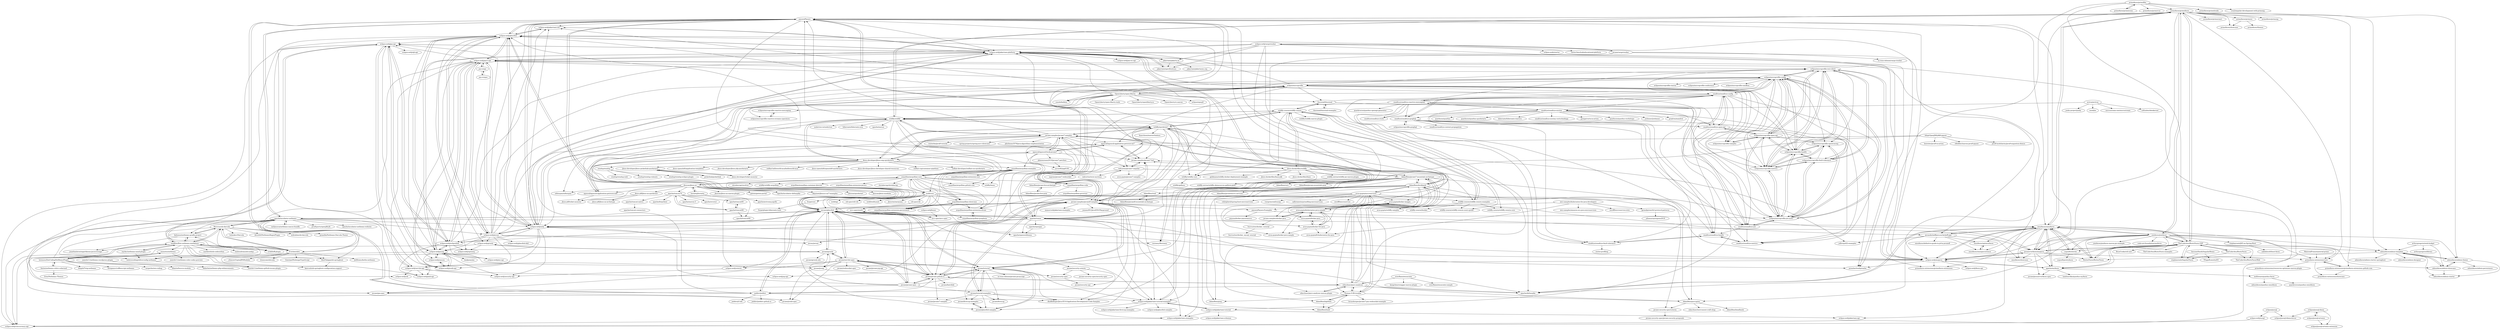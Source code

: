 digraph G {
"primefaces/primefaces" -> "omnifaces/omnifaces"
"primefaces/primefaces" -> "joinfaces/joinfaces"
"primefaces/primefaces" -> "TheCoder4eu/BootsFaces-OSP"
"primefaces/primefaces" -> "payara/Payara"
"primefaces/primefaces" -> "javaserverfaces/mojarra"
"primefaces/primefaces" -> "primefaces-extensions/core"
"primefaces/primefaces" -> "adminfaces/admin-template"
"primefaces/primefaces" -> "primefaces/primereact" ["e"=1]
"primefaces/primefaces" -> "primefaces/primeui"
"primefaces/primefaces" -> "wildfly/wildfly"
"primefaces/primefaces" -> "primefaces/showcase"
"primefaces/primefaces" -> "eclipse-ee4j/mojarra"
"primefaces/primefaces" -> "primefaces/primeng" ["e"=1]
"primefaces/primefaces" -> "adminfaces/admin-theme"
"primefaces/primefaces" -> "primefaces-extensions/primefaces-extensions.github.com"
"primefaces/primeflex" -> "primefaces/primeicons"
"primefaces/primeflex" -> "primefaces-extensions/primefaces-extensions"
"primefaces/primeflex" -> "primefaces/primevue" ["e"=1]
"primefaces/primeflex" -> "apache/myfaces"
"primefaces/primeflex" -> "primefaces/primelocale"
"primefaces/primeflex" -> "primefaces/primefaces"
"primefaces/primeflex" -> "ova2/angular-development-with-primeng" ["e"=1]
"jax-rs/api" -> "jax-rs/spec"
"jax-rs/api" -> "eclipse-ee4j/jaxrs-api"
"jax-rs/spec" -> "jax-rs/api"
"wildfly/wildfly" -> "wildfly/quickstart"
"wildfly/wildfly" -> "undertow-io/undertow" ["e"=1]
"wildfly/wildfly" -> "wildfly/wildfly-core"
"wildfly/wildfly" -> "javaee-samples/javaee7-samples"
"wildfly/wildfly" -> "jboss-developer/jboss-eap-quickstarts"
"wildfly/wildfly" -> "hibernate/hibernate-orm" ["e"=1]
"wildfly/wildfly" -> "wildfly-swarm/wildfly-swarm"
"wildfly/wildfly" -> "payara/Payara"
"wildfly/wildfly" -> "apache/tomee"
"wildfly/wildfly" -> "primefaces/primefaces"
"wildfly/wildfly" -> "resteasy/Resteasy" ["e"=1]
"wildfly/wildfly" -> "arquillian/arquillian-core"
"wildfly/wildfly" -> "weld/core"
"wildfly/wildfly" -> "infinispan/infinispan" ["e"=1]
"wildfly/wildfly" -> "apache/maven" ["e"=1]
"smallrye/smallrye-config" -> "smallrye/smallrye-health"
"smallrye/smallrye-config" -> "smallrye/smallrye-metrics"
"smallrye/smallrye-config" -> "smallrye/smallrye-open-api"
"smallrye/smallrye-config" -> "eclipse/microprofile-config"
"smallrye/smallrye-config" -> "smallrye/smallrye-jwt"
"smallrye/smallrye-config" -> "smallrye/smallrye-fault-tolerance"
"smallrye/smallrye-config" -> "eclipse/microprofile-health"
"smallrye/smallrye-config" -> "smallrye/smallrye-reactive-messaging"
"smallrye/smallrye-config" -> "eclipse/microprofile-jwt-auth"
"smallrye/smallrye-config" -> "smallrye/smallrye-graphql"
"smallrye/smallrye-fault-tolerance" -> "smallrye/smallrye-health"
"smallrye/smallrye-fault-tolerance" -> "zio/zio-profiling"
"smallrye/smallrye-graphql" -> "eclipse/microprofile-graphql"
"smallrye/smallrye-graphql" -> "smallrye/smallrye-health"
"smallrye/smallrye-graphql" -> "smallrye/smallrye-context-propagation"
"smallrye/smallrye-graphql" -> "smallrye/smallrye-config"
"smallrye/smallrye-graphql" -> "smallrye/smallrye-jwt"
"smallrye/smallrye-graphql" -> "smallrye/smallrye-fault-tolerance"
"smallrye/smallrye-graphql" -> "smallrye/smallrye-metrics"
"smallrye/smallrye-graphql" -> "smallrye/smallrye-open-api"
"smallrye/smallrye-health" -> "smallrye/smallrye-metrics"
"smallrye/smallrye-health" -> "smallrye/smallrye-fault-tolerance"
"smallrye/smallrye-mutiny" -> "smallrye/smallrye-reactive-messaging"
"smallrye/smallrye-mutiny" -> "smallrye/smallrye-fault-tolerance"
"smallrye/smallrye-mutiny" -> "smallrye/smallrye-graphql"
"smallrye/smallrye-mutiny" -> "quarkusio/quarkus-quickstarts" ["e"=1]
"smallrye/smallrye-mutiny" -> "hibernate/hibernate-reactive" ["e"=1]
"smallrye/smallrye-mutiny" -> "smallrye/smallrye-mutiny-vertx-bindings"
"smallrye/smallrye-mutiny" -> "smallrye/smallrye-config"
"smallrye/smallrye-mutiny" -> "jponge/vertx-in-action" ["e"=1]
"smallrye/smallrye-mutiny" -> "smallrye/smallrye-open-api"
"smallrye/smallrye-mutiny" -> "smallrye/smallrye-stork"
"smallrye/smallrye-mutiny" -> "quarkusio/quarkus-workshops" ["e"=1]
"smallrye/smallrye-mutiny" -> "jreleaser/jreleaser" ["e"=1]
"smallrye/smallrye-mutiny" -> "piranhacloud/piranha" ["e"=1]
"smallrye/smallrye-mutiny" -> "graalvm/mandrel"
"smallrye/smallrye-mutiny" -> "quarkusio/quarkus" ["e"=1]
"smallrye/smallrye-open-api" -> "eclipse/microprofile-open-api"
"smallrye/smallrye-open-api" -> "smallrye/smallrye-config"
"smallrye/smallrye-open-api" -> "smallrye/smallrye-health"
"smallrye/smallrye-open-api" -> "smallrye/smallrye-metrics"
"smallrye/smallrye-open-api" -> "smallrye/smallrye-jwt"
"smallrye/smallrye-reactive-messaging" -> "smallrye/smallrye-stork"
"smallrye/smallrye-reactive-messaging" -> "smallrye/smallrye-fault-tolerance"
"smallrye/smallrye-reactive-messaging" -> "smallrye/smallrye-config"
"smallrye/smallrye-reactive-messaging" -> "smallrye/smallrye-health"
"smallrye/smallrye-reactive-messaging" -> "smallrye/smallrye-mutiny"
"smallrye/smallrye-reactive-messaging" -> "eclipse/microprofile-reactive-messaging"
"smallrye/smallrye-reactive-messaging" -> "smallrye/smallrye-graphql"
"smallrye/smallrye-reactive-messaging" -> "smallrye/smallrye-jwt"
"smallrye/smallrye-reactive-messaging" -> "smallrye/smallrye-open-api"
"smallrye/smallrye-reactive-messaging" -> "eclipse/microprofile-rest-client"
"smallrye/smallrye-reactive-messaging" -> "eclipse/microprofile-jwt-auth"
"smallrye/smallrye-reactive-messaging" -> "quarkiverse/quarkus-openapi-generator"
"javaee-samples/javaee7-samples" -> "javaee-samples/javaee8-samples"
"javaee-samples/javaee7-samples" -> "wildfly/quickstart"
"javaee-samples/javaee7-samples" -> "wildfly/wildfly"
"javaee-samples/javaee7-samples" -> "javaee-samples/javaee7-hol"
"javaee-samples/javaee7-samples" -> "phishman3579/java-algorithms-implementation" ["e"=1]
"javaee-samples/javaee7-samples" -> "agoncal/agoncal-book-javaee7"
"javaee-samples/javaee7-samples" -> "winterbe/java8-tutorial" ["e"=1]
"javaee-samples/javaee7-samples" -> "jboss-developer/jboss-eap-quickstarts"
"javaee-samples/javaee7-samples" -> "spring-projects/spring-mvc-showcase" ["e"=1]
"javaee-samples/javaee7-samples" -> "javaee/glassfish"
"javaee-samples/javaee7-samples" -> "radcortez/javaee7-angular"
"javaee-samples/javaee7-samples" -> "AdamBien/docklands"
"javaee-samples/javaee7-samples" -> "agoncal/agoncal-application-petstore-ee7"
"javaee-samples/javaee7-samples" -> "payara/Payara"
"javaee-samples/javaee7-samples" -> "jersey/jersey" ["e"=1]
"ocpsoft/rewrite" -> "ocpsoft/prettyfaces"
"ocpsoft/rewrite" -> "omnifaces/omnifaces"
"javaee/tutorial-examples" -> "javaee/tutorial"
"javaee/tutorial-examples" -> "javaee/firstcup-examples"
"javaee/tutorial-examples" -> "javaee/glassfish-samples"
"javaee/tutorial-examples" -> "javaee-samples/javaee8-samples"
"javaee/tutorial-examples" -> "eclipse-ee4j/jakartaee-tutorial-examples"
"javaee/tutorial-examples" -> "javaee/firstcup"
"javaee/tutorial-examples" -> "dheffelfinger/Java-EE-8-Application-Development-Code-Samples"
"javaee/tutorial-examples" -> "javaee/javaee7-samples"
"eclipse-ee4j/grizzly" -> "javaee/grizzly"
"eclipse-ee4j/grizzly" -> "eclipse-ee4j/openmq"
"eclipse-ee4j/grizzly" -> "eclipse-ee4j/concurrency-api"
"activej/activej" -> "softindex/datakernel"
"activej/activej" -> "jooby-project/jooby" ["e"=1]
"activej/activej" -> "smallrye/smallrye-mutiny"
"activej/activej" -> "casid/jte" ["e"=1]
"activej/activej" -> "microstream-one/microstream" ["e"=1]
"javaee/cargotracker" -> "m-reza-rahman/cargo-tracker"
"javaee/cargotracker" -> "javaeekickoff/java-ee-kickoff-app"
"javaee/cargotracker" -> "dheffelfinger/Java-EE-8-Application-Development-Code-Samples"
"javaee/cargotracker" -> "eclipse-ee4j/cargotracker"
"emmetio/netbeans" -> "junichi11/netbeans-color-codes-preview"
"emmetio/netbeans" -> "lorenzos/ZenCodingNetBeansPlugin"
"payara/Payara" -> "javaee/glassfish"
"payara/Payara" -> "payara/Payara-Examples"
"payara/Payara" -> "eclipse-ee4j/glassfish"
"payara/Payara" -> "eclipse-ee4j/ee4j"
"payara/Payara" -> "omnifaces/omnifaces"
"payara/Payara" -> "primefaces/primefaces"
"payara/Payara" -> "apache/incubator-netbeans"
"payara/Payara" -> "eclipse-ee4j/mojarra"
"payara/Payara" -> "apache/tomee"
"payara/Payara" -> "javaee-samples/javaee8-samples"
"payara/Payara" -> "eclipse-ee4j/jakartaee-platform"
"payara/Payara" -> "javaee/javaee.github.io"
"payara/Payara" -> "jeddict/jeddict"
"payara/Payara" -> "javaserverfaces/mojarra"
"payara/Payara" -> "eclipse-ee4j/jakartaee-tck"
"adminfaces/admin-template" -> "adminfaces/admin-theme"
"adminfaces/admin-template" -> "adminfaces/admin-showcase"
"adminfaces/admin-template" -> "adminfaces/admin-starter"
"adminfaces/admin-template" -> "adminfaces/admin-starter-springboot"
"adminfaces/admin-template" -> "ButterFaces/ButterFaces"
"adminfaces/admin-template" -> "adminfaces/admin-designer"
"javaee-samples/javaee8-samples" -> "javaee-samples/javaee7-samples"
"javaee-samples/javaee8-samples" -> "javaee/tutorial-examples"
"javaee-samples/javaee8-samples" -> "dheffelfinger/Java-EE-8-Application-Development-Code-Samples"
"javaee-samples/javaee8-samples" -> "javaee/tutorial"
"javaee-samples/javaee8-samples" -> "manorrock/jakartaee-examples"
"javaee-samples/javaee8-samples" -> "javaee/glassfish-samples"
"javaee-samples/javaee8-samples" -> "payara/Payara-Examples"
"javaee-samples/javaee8-samples" -> "juneau001/JavaEE8-Playground"
"javaee-samples/javaee8-samples" -> "eclipse-ee4j/jakartaee-tutorial-examples"
"javaee-samples/javaee8-samples" -> "javaeekickoff/java-ee-kickoff-app"
"javaee-samples/javaee8-samples" -> "javaee/glassfish"
"javaee-samples/javaee8-samples" -> "eclipse-ee4j/soteria"
"javaee-samples/javaee8-samples" -> "javaee-samples/javaee7-hol"
"javaee-samples/javaee8-samples" -> "eclipse-ee4j/jakartaee-examples"
"javaee-samples/javaee8-samples" -> "javaee/javaee.github.io"
"sdaschner/jaxrs-analyzer" -> "sdaschner/jaxrs-analyzer-maven-plugin"
"sdaschner/jaxrs-analyzer" -> "Thomas-S-B/visualee"
"sdaschner/jaxrs-analyzer" -> "AdamBien/docklands"
"sdaschner/jaxrs-analyzer" -> "javaee/javaee.github.io"
"sdaschner/jaxrs-analyzer" -> "AdamBien/porcupine"
"sdaschner/jaxrs-analyzer" -> "apache/deltaspike"
"sdaschner/jaxrs-analyzer" -> "jeddict/jeddict"
"sdaschner/jaxrs-analyzer" -> "AdamBien/javaee7-essentials-archetype"
"sdaschner/jaxrs-analyzer" -> "wildfly-swarm/wildfly-swarm"
"javaee/javaee-spec" -> "javaee/servlet-spec"
"javaee/javaee-spec" -> "javaee/javaee.github.io"
"javaee/javaee-spec" -> "javaee/glassfish"
"javaee/javaee-spec" -> "javaee/jpa-spec"
"javaee/javaee-spec" -> "javaee/tutorial"
"javaee/javaee-spec" -> "javaee/tutorial-examples"
"javaee/javaee-spec" -> "eclipse-ee4j/ee4j"
"javaee/javaee-spec" -> "javaee/grizzly"
"javaee/glassfish" -> "payara/Payara"
"javaee/glassfish" -> "javaee/servlet-spec"
"javaee/glassfish" -> "javaee/grizzly"
"javaee/glassfish" -> "eclipse-ee4j/glassfish"
"javaee/glassfish" -> "eclipse-ee4j/ee4j"
"javaee/glassfish" -> "javaee/tutorial"
"javaee/glassfish" -> "javaee-samples/javaee8-samples"
"javaee/glassfish" -> "apache/incubator-netbeans"
"javaee/glassfish" -> "javaee/javaee-spec"
"javaee/glassfish" -> "javaee/javaee.github.io"
"javaee/glassfish" -> "javaserverfaces/mojarra"
"javaee/glassfish" -> "jeddict/jeddict"
"javaee/glassfish" -> "javaee/glassfish-samples"
"javaee/glassfish" -> "apache/tomee"
"javaee/glassfish" -> "javaee/security-soteria"
"TheCoder4eu/BootsFaces" -> "TheCoder4eu/BootsFaces-OSP"
"TheCoder4eu/BootsFaces" -> "TheCoder4eu/BootsFacesWeb"
"TheCoder4eu/BootsFaces" -> "stephanrauh/AngularFaces"
"javaee/servlet-spec" -> "javaee/grizzly"
"javaee/servlet-spec" -> "javaee/javaee-spec"
"javaee/servlet-spec" -> "javaee/glassfish"
"javaee/servlet-spec" -> "eclipse-ee4j/servlet-api"
"javaee/servlet-spec" -> "javaee/javaee.github.io"
"javaee/servlet-spec" -> "javaee/jpa-spec"
"javaee/servlet-spec" -> "javaee/tutorial"
"javaee/servlet-spec" -> "javaee/websocket-spec"
"javaee/servlet-spec" -> "javaee/jsonb-spec"
"javaee/servlet-spec" -> "javaee/javaee-jsp-api"
"javaee/servlet-spec" -> "javaee/jsonp"
"eclipse-ee4j/jakartaee-examples" -> "eclipse-ee4j/concurrency-api"
"arun-gupta/docker-images" -> "arun-gupta/kubernetes-java-sample"
"eclipse/microprofile" -> "eclipse/microprofile-config"
"eclipse/microprofile" -> "eclipse/microprofile-rest-client"
"eclipse/microprofile" -> "eclipse/microprofile-metrics"
"eclipse/microprofile" -> "eclipse/microprofile-health"
"eclipse/microprofile" -> "eclipse/microprofile-fault-tolerance"
"eclipse/microprofile" -> "OpenLiberty/open-liberty"
"eclipse/microprofile" -> "eclipse/microprofile-jwt-auth"
"eclipse/microprofile" -> "eclipse-ee4j/jaxrs-api"
"eclipse/microprofile" -> "eclipse/microprofile-samples"
"eclipse/microprofile" -> "oracle/helidon" ["e"=1]
"eclipse/microprofile" -> "thorntail/thorntail"
"eclipse/microprofile" -> "eclipse-ee4j/ee4j"
"eclipse/microprofile" -> "eclipse-ee4j/glassfish"
"eclipse/microprofile" -> "javaee-samples/javaee8-samples"
"eclipse/microprofile" -> "smallrye/smallrye-config"
"eclipse-ee4j/glassfish" -> "eclipse-ee4j/jakartaee-tck"
"eclipse-ee4j/glassfish" -> "eclipse-ee4j/ee4j"
"eclipse-ee4j/glassfish" -> "eclipse-ee4j/jakartaee-platform"
"eclipse-ee4j/glassfish" -> "eclipse-ee4j/jaxrs-api"
"eclipse-ee4j/glassfish" -> "eclipse-ee4j/mojarra"
"eclipse-ee4j/glassfish" -> "javaee/glassfish"
"eclipse-ee4j/glassfish" -> "eclipse-ee4j/grizzly"
"eclipse-ee4j/glassfish" -> "eclipse-ee4j/jersey"
"eclipse-ee4j/glassfish" -> "payara/Payara"
"eclipse-ee4j/glassfish" -> "eclipse-ee4j/concurrency-api"
"eclipse-ee4j/glassfish" -> "eclipse-ee4j/eclipselink"
"eclipse-ee4j/glassfish" -> "eclipse-ee4j/openmq"
"eclipse-ee4j/glassfish" -> "eclipse-ee4j/jsonp"
"eclipse-ee4j/glassfish" -> "eclipse-ee4j/jsonb-api"
"eclipse-ee4j/glassfish" -> "eclipse-ee4j/jpa-api"
"Revivius/nb-darcula" -> "granella/Netbeans-Darcula-Theme"
"Revivius/nb-darcula" -> "kelemen/netbeans-gradle-project"
"Revivius/nb-darcula" -> "welovecoding/editorconfig-netbeans"
"Revivius/nb-darcula" -> "madflow/flow-netbeans-markdown"
"Revivius/nb-darcula" -> "apache/incubator-netbeans"
"Revivius/nb-darcula" -> "bulenkov/Darcula" ["e"=1]
"Revivius/nb-darcula" -> "Everlaw/nbts"
"Revivius/nb-darcula" -> "deveth0/NetbeansRegexPlugin"
"Revivius/nb-darcula" -> "mibrahim/nb-darcula"
"Revivius/nb-darcula" -> "sickill/off-plugin"
"fentie/netbeans-colors-solarized" -> "lorenzos/ZenCodingNetBeansPlugin"
"fentie/netbeans-colors-solarized" -> "Zren/Netbeans-Themes"
"picketlink/picketlink" -> "jboss-developer/jboss-picketlink-quickstarts"
"joinfaces/joinfaces" -> "joinfaces/joinfaces-maven-jar-example"
"joinfaces/joinfaces" -> "TheCoder4eu/BootsFaces-OSP"
"joinfaces/joinfaces" -> "ButterFaces/ButterFaces"
"joinfaces/joinfaces" -> "code-not-found/jsf-primefaces"
"joinfaces/joinfaces" -> "omnifaces/omnifaces"
"joinfaces/joinfaces" -> "adminfaces/admin-showcase"
"joinfaces/joinfaces" -> "ocpsoft/rewrite"
"joinfaces/joinfaces" -> "adminfaces/admin-template"
"joinfaces/joinfaces" -> "primefaces/primefaces"
"joinfaces/joinfaces" -> "apache/deltaspike"
"joinfaces/joinfaces" -> "javaserverfaces/mojarra"
"joinfaces/joinfaces" -> "adminfaces/admin-theme"
"joinfaces/joinfaces" -> "eclipse-ee4j/mojarra"
"joinfaces/joinfaces" -> "apache/myfaces"
"joinfaces/joinfaces" -> "stephanrauh/JSF-on-Spring-Boot"
"arun-gupta/microservices" -> "arun-gupta/kubernetes-java-sample"
"arun-gupta/microservices" -> "arun-gupta/docker-java"
"arun-gupta/microservices" -> "arun-gupta/docker-images"
"arun-gupta/microservices" -> "javaee-samples/docker-java"
"arun-gupta/microservices" -> "javaee-samples/javaee8-samples"
"arun-gupta/microservices" -> "arun-gupta/docker-for-java"
"arun-gupta/microservices" -> "wildfly-swarm/wildfly-swarm-examples"
"arun-gupta/microservices" -> "rohitghatol/spring-boot-microservices" ["e"=1]
"arun-gupta/microservices" -> "AdamBien/docklands"
"arun-gupta/microservices" -> "javaee-samples/javaee7-samples"
"arun-gupta/microservices" -> "ivargrimstad/snoop"
"arun-gupta/microservices" -> "callistaenterprise/blog-microservices" ["e"=1]
"arun-gupta/microservices" -> "arun-gupta/docker-java-sample"
"arun-gupta/microservices" -> "radcortez/javaee7-angular"
"arun-gupta/microservices" -> "ewolff/microservice" ["e"=1]
"carljmosca/netbeans-macos-bundle" -> "apache/incubator-netbeans"
"Thomas-S-B/visualee" -> "AdamBien/porcupine"
"Thomas-S-B/visualee" -> "AdamBien/loadr"
"Thomas-S-B/visualee" -> "AdamBien/lightfish"
"Thomas-S-B/visualee" -> "brunoborges/javaee7-jms-websocket-example"
"Thomas-S-B/visualee" -> "sdaschner/jaxrs-analyzer"
"Thomas-S-B/visualee" -> "AdamBien/javaee7-essentials-archetype"
"Thomas-S-B/visualee" -> "javaee-samples/javaee7-hol"
"Thomas-S-B/visualee" -> "AdamBien/ping"
"raydac/netbeans-mmd-plugin" -> "madflow/flow-netbeans-markdown"
"raydac/netbeans-mmd-plugin" -> "welovecoding/editorconfig-netbeans"
"radcortez/javaee7-angular" -> "javaee-samples/javaee7-hol"
"radcortez/javaee7-angular" -> "mgreau/javaee7-websocket"
"radcortez/javaee7-angular" -> "radcortez/wow-auctions"
"radcortez/javaee7-angular" -> "arun-gupta/javaee7-samples"
"radcortez/javaee7-angular" -> "AdamBien/javaee7-essentials-archetype"
"lorenzos/ZenCodingNetBeansPlugin" -> "emmetio/netbeans"
"lorenzos/ZenCodingNetBeansPlugin" -> "beberlei/netbeans-php-enhancements"
"lorenzos/ZenCodingNetBeansPlugin" -> "fentie/netbeans-colors-solarized"
"lorenzos/ZenCodingNetBeansPlugin" -> "madflow/flow-netbeans-markdown"
"lorenzos/ZenCodingNetBeansPlugin" -> "blogsh/Twig-netbeans" ["e"=1]
"lorenzos/ZenCodingNetBeansPlugin" -> "dstepanov/coffeescript-netbeans"
"lorenzos/ZenCodingNetBeansPlugin" -> "sergeche/zen-coding" ["e"=1]
"lorenzos/ZenCodingNetBeansPlugin" -> "khairie/lesscss-module"
"eclipse-ee4j/eclipselink" -> "eclipse-ee4j/jsonp"
"eclipse-ee4j/eclipselink" -> "eclipse-ee4j/jpa-api"
"eclipse-ee4j/eclipselink" -> "eclipse-ee4j/openmq"
"eclipse-ee4j/eclipselink" -> "eclipse-ee4j/jaxrs-api"
"eclipse-ee4j/eclipselink" -> "eclipse-ee4j/jaxb-api"
"eclipse-ee4j/eclipselink" -> "eclipse-ee4j/jms-api"
"eclipse-ee4j/eclipselink" -> "eclipse-ee4j/glassfish"
"eclipse-ee4j/eclipselink" -> "eclipse-ee4j/jakartaee-platform"
"aws-samples/kubernetes-for-java-developers" -> "aws-samples/amazon-ecs-java-microservices" ["e"=1]
"aws-samples/kubernetes-for-java-developers" -> "arun-gupta/kubernetes-java-sample"
"aws-samples/kubernetes-for-java-developers" -> "jgrandja/oauth2-protocol-patterns"
"aws-samples/kubernetes-for-java-developers" -> "ewolff/microservice-istio" ["e"=1]
"aws-samples/kubernetes-for-java-developers" -> "arun-gupta/lil-kubernetes-for-java"
"eclipse-ee4j/servlet-api" -> "eclipse-ee4j/jpa-api"
"eclipse-ee4j/servlet-api" -> "eclipse-ee4j/security-api"
"eclipse-ee4j/servlet-api" -> "eclipse-ee4j/jaxb-api"
"eclipse-ee4j/servlet-api" -> "eclipse-ee4j/cdi"
"eclipse-ee4j/servlet-api" -> "eclipse-ee4j/jsp-api"
"arthurgregorio/web-budget" -> "arthurgregorio/library"
"arthurgregorio/web-budget" -> "adminfaces/admin-showcase"
"arthurgregorio/web-budget" -> "adminfaces/admin-template"
"arun-gupta/kubernetes-java-sample" -> "arun-gupta/docker-java"
"arun-gupta/kubernetes-java-sample" -> "arun-gupta/microservices"
"arun-gupta/kubernetes-java-sample" -> "javaee-samples/docker-java"
"arun-gupta/kubernetes-java-sample" -> "arun-gupta/docker-images"
"arun-gupta/kubernetes-java-sample" -> "arun-gupta/lil-kubernetes-for-java"
"arun-gupta/kubernetes-java-sample" -> "arun-gupta/docker-for-java"
"arun-gupta/kubernetes-java-sample" -> "arun-gupta/docker-java-sample"
"OpenLiberty/open-liberty" -> "eclipse/microprofile"
"OpenLiberty/open-liberty" -> "OpenLiberty/open-liberty-tools"
"OpenLiberty/open-liberty" -> "OpenLiberty/openliberty.io"
"OpenLiberty/open-liberty" -> "OpenLiberty/ci.maven"
"OpenLiberty/open-liberty" -> "payara/Payara"
"OpenLiberty/open-liberty" -> "eclipse/openj9" ["e"=1]
"OpenLiberty/open-liberty" -> "oracle/helidon" ["e"=1]
"OpenLiberty/open-liberty" -> "eclipse-ee4j/jakartaee-platform"
"OpenLiberty/open-liberty" -> "apache/tomee"
"OpenLiberty/open-liberty" -> "javaee/glassfish"
"OpenLiberty/open-liberty" -> "eclipse/microprofile-config"
"OpenLiberty/open-liberty" -> "eclipse-ee4j/ee4j"
"OpenLiberty/open-liberty" -> "wildfly/wildfly"
"OpenLiberty/open-liberty" -> "eclipse-ee4j/glassfish"
"OpenLiberty/open-liberty" -> "thorntail/thorntail"
"arquillian/arquillian-showcase" -> "arquillian/arquillian-examples"
"arquillian/arquillian-showcase" -> "arquillian/arquillian-extension-persistence"
"arquillian/arquillian-showcase" -> "arquillian/arquillian-extension-drone"
"javaee/tutorial" -> "javaee/tutorial-examples"
"javaee/tutorial" -> "javaee/glassfish-samples"
"javaee/tutorial" -> "dheffelfinger/Java-EE-8-Application-Development-Code-Samples"
"javaee/tutorial" -> "javaee-samples/javaee8-samples"
"javaee/tutorial" -> "eclipse-ee4j/jakartaee-tutorial-examples"
"javaee/tutorial" -> "javaee/firstcup"
"javaee/tutorial" -> "javaee/glassfish"
"javaee/tutorial" -> "javaee/firstcup-examples"
"javaee/tutorial" -> "javaee/servlet-spec"
"javaee/tutorial" -> "m-reza-rahman/javaee-javascript"
"javaee/tutorial" -> "javaee/javaee.github.io"
"javaeekickoff/java-ee-kickoff-app" -> "omnifaces/omnipersistence"
"javaeekickoff/java-ee-kickoff-app" -> "omnifaces/showcase"
"javaeekickoff/java-ee-kickoff-app" -> "omnifaces/omnifaces"
"javaeekickoff/java-ee-kickoff-app" -> "omnifaces/optimusfaces"
"javaeekickoff/java-ee-kickoff-app" -> "jsflive/jsf22-examples"
"javaeekickoff/java-ee-kickoff-app" -> "omnifaces/definitive-guide-to-jsf-in-javaee8"
"javaeekickoff/java-ee-kickoff-app" -> "AdamBien/porcupine"
"phasenraum2010/javaee7-petclinic" -> "arcuri82/pg6100"
"AdamBien/wad" -> "AdamBien/javaee8-essentials-archetype"
"AdamBien/wad" -> "eclipse-ee4j/soteria"
"eclipse-ee4j/jersey" -> "eclipse-ee4j/jaxrs-api"
"eclipse-ee4j/jersey" -> "eclipse-ee4j/glassfish"
"eclipse-ee4j/jersey" -> "eclipse-ee4j/ee4j"
"eclipse-ee4j/jersey" -> "eclipse-ee4j/grizzly"
"eclipse-ee4j/jersey" -> "jersey/jersey" ["e"=1]
"eclipse-ee4j/jersey" -> "eclipse-ee4j/eclipselink"
"eclipse-ee4j/jersey" -> "eclipse-ee4j/jakartaee-platform"
"eclipse-ee4j/jersey" -> "eclipse-ee4j/jsonp"
"eclipse-ee4j/jersey" -> "eclipse/microprofile"
"eclipse-ee4j/jersey" -> "resteasy/Resteasy" ["e"=1]
"eclipse-ee4j/jersey" -> "eclipse-ee4j/jakartaee-tck"
"eclipse-ee4j/jersey" -> "payara/Payara"
"eclipse-ee4j/jersey" -> "eclipse-ee4j/jsonb-api"
"eclipse-ee4j/jersey" -> "eclipse-ee4j/glassfish-hk2"
"eclipse-ee4j/jersey" -> "eclipse/microprofile-config"
"agoncal/agoncal-application-petstore-ee6" -> "agoncal/agoncal-application-petstore-ee7"
"agoncal/agoncal-application-petstore-ee6" -> "jboss-jdf/ticket-monster"
"agoncal/agoncal-application-petstore-ee6" -> "agoncal/agoncal-book-javaee7"
"apache/openjpa" -> "apache/openwebbeans"
"arquillian/arquillian-core" -> "arquillian/arquillian-extension-drone"
"arquillian/arquillian-core" -> "arquillian/arquillian-extension-persistence"
"arquillian/arquillian-core" -> "shrinkwrap/shrinkwrap"
"arquillian/arquillian-core" -> "arquillian/arquillian-showcase"
"arquillian/arquillian-core" -> "arquillian/arquillian-cube"
"arquillian/arquillian-core" -> "arquillian/arquillian-examples"
"arquillian/arquillian-core" -> "arquillian/arquillian-graphene"
"arquillian/arquillian-core" -> "shrinkwrap/resolver"
"arquillian/arquillian-core" -> "wildfly/wildfly-arquillian"
"arquillian/arquillian-core" -> "arquillian/arquillian.github.com"
"arquillian/arquillian-core" -> "arquillian/arquillian-container-jbossas"
"arquillian/arquillian-core" -> "arquillian/arquillian-extension-jacoco"
"arquillian/arquillian-core" -> "weld/core"
"arquillian/arquillian-core" -> "wildfly/boms"
"arquillian/arquillian-core" -> "jbossas/jboss-as"
"jboss-developer/jboss-eap-quickstarts" -> "wildfly/quickstart"
"jboss-developer/jboss-eap-quickstarts" -> "jboss-openshift/application-templates" ["e"=1]
"jboss-developer/jboss-eap-quickstarts" -> "jboss-developer/jboss-jdg-quickstarts"
"jboss-developer/jboss-eap-quickstarts" -> "wildfly/wildfly"
"jboss-developer/jboss-eap-quickstarts" -> "windup/windup"
"jboss-developer/jboss-eap-quickstarts" -> "javaee-samples/javaee7-samples"
"jboss-developer/jboss-eap-quickstarts" -> "redhat-helloworld-msa/helloworld-msa" ["e"=1]
"jboss-developer/jboss-eap-quickstarts" -> "jboss-developer/ticket-monster"
"jboss-developer/jboss-eap-quickstarts" -> "jboss-openshift/openshift-quickstarts" ["e"=1]
"jboss-developer/jboss-eap-quickstarts" -> "jboss-developer/jboss-developer-shared-resources"
"jboss-developer/jboss-eap-quickstarts" -> "redhat-cop/container-pipelines" ["e"=1]
"jboss-developer/jboss-eap-quickstarts" -> "redhat-developer/redhat-sso-quickstarts"
"jboss-developer/jboss-eap-quickstarts" -> "jboss-dockerfiles/wildfly"
"jboss-developer/jboss-eap-quickstarts" -> "arquillian/arquillian-examples"
"jboss-developer/jboss-eap-quickstarts" -> "jboss-developer/jboss-picketlink-quickstarts"
"jgrandja/oauth2-protocol-patterns" -> "jzheaux/springone2019"
"weld/core" -> "weld/api"
"weld/core" -> "cdi-spec/cdi"
"weld/core" -> "eclipse-ee4j/mojarra"
"weld/core" -> "apache/deltaspike"
"weld/core" -> "apache/openwebbeans"
"weld/core" -> "cdi-spec/cdi-tck"
"weld/core" -> "weld/weld-junit"
"weld/core" -> "arquillian/arquillian-extension-persistence"
"weld/core" -> "arquillian/arquillian-showcase"
"weld/core" -> "forge/core"
"weld/core" -> "mvc-spec/ozark"
"weld/core" -> "jbosstm/narayana" ["e"=1]
"weld/core" -> "javaserverfaces/mojarra"
"weld/core" -> "arquillian/arquillian-core"
"wildfly/quickstart" -> "jboss-developer/jboss-eap-quickstarts"
"wildfly/quickstart" -> "wildfly/wildfly"
"wildfly/quickstart" -> "javaee-samples/javaee7-samples"
"wildfly/quickstart" -> "wildfly-swarm/wildfly-swarm-examples"
"wildfly/quickstart" -> "jboss-dockerfiles/wildfly"
"wildfly/quickstart" -> "wildfly/boms"
"wildfly/quickstart" -> "wildfly-swarm/wildfly-swarm"
"wildfly/quickstart" -> "javaee-samples/javaee8-samples"
"wildfly/quickstart" -> "javaee-samples/javaee7-hol"
"wildfly/quickstart" -> "agoncal/agoncal-application-petstore-ee7"
"wildfly/quickstart" -> "fmarchioni/mastertheboss"
"wildfly/quickstart" -> "wildfly/wildfly-core"
"wildfly/quickstart" -> "AdamBien/javaee7-essentials-archetype"
"wildfly/quickstart" -> "radcortez/javaee7-angular"
"wildfly/quickstart" -> "resteasy/Resteasy" ["e"=1]
"junichi11/netbeans-wordpress-plugin" -> "junichi11/netbeans-github-issues-plugin"
"jeddict/jeddict" -> "jeddict/jCode"
"jeddict/jeddict" -> "dheffelfinger/Java-EE-8-Application-Development-Code-Samples"
"jeddict/jeddict" -> "javaee/javaee.github.io"
"jeddict/jeddict" -> "eclipse/microprofile-config"
"jeddict/jeddict" -> "payara/Payara"
"jeddict/jeddict" -> "jeddict/jeddict.github.io"
"jeddict/jeddict" -> "javaee/glassfish"
"agoncal/agoncal-book-javaee7" -> "agoncal/agoncal-application-petstore-ee7"
"agoncal/agoncal-book-javaee7" -> "agoncal/agoncal-application-petstore-ee6"
"agoncal/agoncal-book-javaee7" -> "phasenraum2010/javaee7-petclinic"
"agoncal/agoncal-book-javaee7" -> "javaee-samples/javaee7-samples"
"agoncal/agoncal-book-javaee7" -> "arquillian/arquillian-examples"
"agoncal/agoncal-book-javaee7" -> "javaee-samples/javaee7-hol"
"agoncal/agoncal-book-javaee7" -> "jboss-developer/jboss-eap-quickstarts"
"agoncal/agoncal-book-javaee7" -> "arcuri82/pg6100"
"madflow/flow-netbeans-markdown" -> "kelemen/netbeans-gradle-project"
"madflow/flow-netbeans-markdown" -> "emmetio/netbeans"
"madflow/flow-netbeans-markdown" -> "Revivius/nb-darcula"
"madflow/flow-netbeans-markdown" -> "markiewb/nb-codeoutline"
"madflow/flow-netbeans-markdown" -> "lorenzos/ZenCodingNetBeansPlugin"
"madflow/flow-netbeans-markdown" -> "welovecoding/editorconfig-netbeans"
"madflow/flow-netbeans-markdown" -> "Everlaw/nbts"
"madflow/flow-netbeans-markdown" -> "junichi11/netbeans-github-issues-plugin"
"madflow/flow-netbeans-markdown" -> "raydac/netbeans-mmd-plugin"
"madflow/flow-netbeans-markdown" -> "sickill/off-plugin"
"madflow/flow-netbeans-markdown" -> "apache/incubator-netbeans"
"madflow/flow-netbeans-markdown" -> "timboudreau/nb-nodejs"
"madflow/flow-netbeans-markdown" -> "AlexFalappa/nb-springboot"
"madflow/flow-netbeans-markdown" -> "keevosh/nb-springboot-configuration-support"
"madflow/flow-netbeans-markdown" -> "jonathanlermitage/tikione-jacocoverage"
"AdamBien/docklands" -> "AdamBien/javaee7-essentials-archetype"
"AdamBien/docklands" -> "sdaschner/jaxrs-analyzer"
"AdamBien/docklands" -> "javaee/javaee.github.io"
"AdamBien/docklands" -> "AdamBien/porcupine"
"AdamBien/docklands" -> "javaee-samples/javaee8-samples"
"AdamBien/docklands" -> "AdamBien/ping"
"AdamBien/docklands" -> "javaee-security-spec/soteria"
"AdamBien/docklands" -> "AdamBien/javaeemicro.services"
"AdamBien/docklands" -> "Thomas-S-B/visualee"
"AdamBien/docklands" -> "AdamBien/lightfish"
"AdamBien/docklands" -> "AdamBien/wad"
"AdamBien/docklands" -> "payara/Payara"
"AdamBien/docklands" -> "javaee-samples/javaee7-samples"
"AdamBien/docklands" -> "sdaschner/jaxrs-analyzer-maven-plugin"
"AdamBien/docklands" -> "arun-gupta/microservices"
"arquillian/arquillian-examples" -> "arquillian/arquillian-showcase"
"arquillian/arquillian-examples" -> "arquillian/arquillian-extension-drone"
"arquillian/arquillian-examples" -> "arquillian/arquillian-core"
"arquillian/arquillian-examples" -> "arquillian/arquillian.github.com"
"arquillian/arquillian-examples" -> "arquillian/arquillian-extension-rest"
"arquillian/arquillian-examples" -> "arquillian/arquillian-extension-persistence"
"AlexFalappa/nb-springboot" -> "keevosh/nb-springboot-configuration-support"
"arun-gupta/docker-java" -> "arun-gupta/kubernetes-java-sample"
"arun-gupta/docker-java" -> "arun-gupta/docker-for-java"
"arquillian/arquillian-cube" -> "arquillian/arquillian-extension-drone"
"arquillian/arquillian-cube" -> "arquillian/arquillian-governor"
"javaee/javaee.github.io" -> "javaee/batchlab"
"javaee/javaee.github.io" -> "javaee/servlet-spec"
"javaee/javaee.github.io" -> "javaee/javaee-spec"
"javaee/javaee.github.io" -> "javaee/javaee7-samples"
"javaee/javaee.github.io" -> "javaee/glassfish"
"javaee/javaee.github.io" -> "sdaschner/jaxrs-analyzer"
"javaee/javaee.github.io" -> "javaee/tutorial"
"javaee/javaee.github.io" -> "javaee-samples/javaee8-samples"
"jboss-developer/ticket-monster" -> "jboss-developer/jboss-picketlink-quickstarts"
"apache/tomee" -> "eclipse-ee4j/jakartaee-platform"
"apache/tomee" -> "apache/openjpa"
"apache/tomee" -> "eclipse-ee4j/glassfish"
"apache/tomee" -> "omnifaces/omnifaces"
"apache/tomee" -> "apache/deltaspike"
"apache/tomee" -> "payara/Payara"
"apache/tomee" -> "javaee-samples/javaee8-samples"
"apache/tomee" -> "apache/openwebbeans"
"apache/tomee" -> "eclipse-ee4j/jakartaee-tck"
"apache/tomee" -> "piranhacloud/piranha" ["e"=1]
"apache/tomee" -> "eclipse/microprofile"
"apache/tomee" -> "eclipse-ee4j/eclipselink"
"apache/tomee" -> "eclipse-ee4j/ee4j"
"apache/tomee" -> "eclipse-ee4j/jakartaee-tutorial-examples"
"apache/tomee" -> "javaee/glassfish"
"eclipse-ee4j/ee4j" -> "eclipse-ee4j/glassfish"
"eclipse-ee4j/ee4j" -> "eclipse-ee4j/jakartaee-platform"
"eclipse-ee4j/ee4j" -> "eclipse-ee4j/jaxrs-api"
"eclipse-ee4j/ee4j" -> "eclipse-ee4j/jakartaee-tck"
"eclipse-ee4j/ee4j" -> "eclipse-ee4j/security-api"
"eclipse-ee4j/ee4j" -> "eclipse-ee4j/jsonp"
"eclipse-ee4j/ee4j" -> "eclipse-ee4j/servlet-api"
"eclipse-ee4j/ee4j" -> "eclipse-ee4j/jpa-api"
"eclipse-ee4j/ee4j" -> "eclipse-ee4j/mojarra"
"eclipse-ee4j/ee4j" -> "eclipse-ee4j/jersey"
"eclipse-ee4j/ee4j" -> "payara/Payara"
"eclipse-ee4j/ee4j" -> "javaee/glassfish"
"eclipse-ee4j/ee4j" -> "eclipse/microprofile"
"eclipse-ee4j/ee4j" -> "eclipse-ee4j/jakartaee-tutorial-examples"
"eclipse-ee4j/ee4j" -> "eclipse-ee4j/eclipselink"
"eclipse-ee4j/jakartaee-platform" -> "jakartaee/jakarta.ee"
"eclipse-ee4j/jakartaee-platform" -> "eclipse-ee4j/jakartaee-tck"
"eclipse-ee4j/jakartaee-platform" -> "jakartaee/specifications"
"eclipse-ee4j/jakartaee-platform" -> "eclipse-ee4j/ee4j"
"eclipse-ee4j/jakartaee-platform" -> "eclipse-ee4j/glassfish"
"eclipse-ee4j/jakartaee-platform" -> "eclipse-ee4j/jakartaee-api"
"eclipse-ee4j/jakartaee-platform" -> "eclipse-ee4j/jax-ws-api"
"eclipse-ee4j/jakartaee-platform" -> "eclipse-ee4j/jpa-api"
"eclipse-ee4j/jakartaee-platform" -> "eclipse-ee4j/jakartaee-tutorial"
"eclipse-ee4j/jakartaee-platform" -> "eclipse-ee4j/jakartaee-tutorial-examples"
"eclipse-ee4j/jakartaee-platform" -> "eclipse-ee4j/jsp-api"
"eclipse-ee4j/jakartaee-platform" -> "eclipse-ee4j/jsonp"
"eclipse-ee4j/jakartaee-platform" -> "piranhacloud/piranha" ["e"=1]
"eclipse-ee4j/jakartaee-platform" -> "eclipse-ee4j/jaxrs-api"
"eclipse-ee4j/jakartaee-platform" -> "eclipse-ee4j/concurrency-api"
"eclipse-ee4j/jakartaee-tutorial" -> "eclipse-ee4j/jakartaee-tutorial-examples"
"eclipse-ee4j/jakartaee-tutorial" -> "eclipse-ee4j/jakartaee-schemas"
"eclipse-ee4j/jakartaee-tutorial" -> "eclipse-ee4j/jakartaee-api"
"eclipse-ee4j/jakartaee-tutorial" -> "eclipse-ee4j/jakartaee-examples"
"eclipse-ee4j/jakartaee-tutorial-examples" -> "eclipse-ee4j/jakartaee-tutorial"
"eclipse-ee4j/jakartaee-tutorial-examples" -> "eclipse-ee4j/jakartaee-firstcup-examples"
"eclipse-ee4j/jakartaee-tutorial-examples" -> "eclipse-ee4j/glassfish-samples"
"eclipse-ee4j/jakartaee-tutorial-examples" -> "eclipse-ee4j/jakartaee-examples"
"eclipse-ee4j/jakartaee-tutorial-examples" -> "eclipse-ee4j/jakartaee-platform"
"eclipse/microprofile-jwt-auth" -> "eclipse/microprofile-health"
"eclipse/microprofile-jwt-auth" -> "eclipse/microprofile-opentracing"
"eclipse/microprofile-jwt-auth" -> "eclipse/microprofile-config"
"eclipse/microprofile-jwt-auth" -> "eclipse/microprofile-metrics"
"eclipse/microprofile-jwt-auth" -> "eclipse/microprofile-open-api"
"eclipse/microprofile-jwt-auth" -> "eclipse/microprofile-fault-tolerance"
"eclipse/microprofile-jwt-auth" -> "smallrye/smallrye-jwt"
"eclipse/microprofile-jwt-auth" -> "eclipse/microprofile-rest-client"
"payara/Payara-Examples" -> "payara/docker-payaramicro"
"payara/Payara-Examples" -> "eclipse/microprofile-jwt-auth"
"eclipse-ee4j/cargotracker" -> "eclipse-ee4j/jakartaee-examples"
"eclipse-ee4j/cargotracker" -> "eclipse-ee4j/jakartaee-tutorial-examples"
"eclipse-ee4j/cargotracker" -> "anton-liauchuk/educational-platform" ["e"=1]
"eclipse-ee4j/cargotracker" -> "piranhacloud/piranha" ["e"=1]
"eclipse-ee4j/cargotracker" -> "jakartaee/jakarta.ee"
"eclipse-ee4j/cargotracker" -> "eclipse-ee4j/jakartaee-platform"
"eclipse-ee4j/cargotracker" -> "jakartaee/specifications"
"eclipse-ee4j/cargotracker" -> "eclipse-ee4j/starter"
"eclipse-ee4j/cargotracker" -> "eclipse-ee4j/jaxrs-api"
"eclipse-ee4j/cargotracker" -> "javaee/cargotracker"
"thorntail/thorntail" -> "thorntail/thorntail-examples"
"thorntail/thorntail" -> "smallrye/smallrye-metrics"
"thorntail/thorntail" -> "eclipse/microprofile-config"
"thorntail/thorntail" -> "eclipse/microprofile-metrics"
"thorntail/thorntail" -> "wildfly-swarm/wildfly-swarm"
"apache/tomcat85" -> "apache/tomcat80"
"eclipse-ee4j/jaxrs-api" -> "jax-rs/api"
"eclipse-ee4j/jaxrs-api" -> "eclipse-ee4j/jsonp"
"eclipse-ee4j/jaxrs-api" -> "eclipse-ee4j/jsonb-api"
"eclipse-ee4j/jaxrs-api" -> "eclipse-ee4j/ee4j"
"eclipse-ee4j/jaxrs-api" -> "eclipse-ee4j/jersey"
"eclipse-ee4j/jaxrs-api" -> "eclipse-ee4j/glassfish"
"eclipse-ee4j/jaxrs-api" -> "eclipse-ee4j/jpa-api"
"eclipse-ee4j/jaxrs-api" -> "eclipse-ee4j/servlet-api"
"eclipse-ee4j/jaxrs-api" -> "eclipse-ee4j/jakartaee-platform"
"eclipse-ee4j/jaxrs-api" -> "eclipse/microprofile-metrics"
"eclipse-ee4j/jaxrs-api" -> "eclipse-ee4j/eclipselink"
"eclipse-ee4j/jaxrs-api" -> "eclipse/microprofile-rest-client"
"eclipse-ee4j/jaxrs-api" -> "eclipse-ee4j/jaxb-api"
"eclipse-ee4j/jaxrs-api" -> "eclipse-ee4j/mojarra"
"eclipse-ee4j/jaxrs-api" -> "eclipse-ee4j/yasson"
"apache/tomcat-native" -> "apache/tomcat-connectors"
"Everlaw/nbts" -> "apache/incubator-netbeans"
"Everlaw/nbts" -> "GeertjanWielenga/TypeScript"
"Everlaw/nbts" -> "madflow/flow-netbeans-markdown"
"Everlaw/nbts" -> "kelemen/netbeans-gradle-project"
"Everlaw/nbts" -> "AlexFalappa/nb-springboot"
"Everlaw/nbts" -> "JetBrains/kotlin-netbeans"
"Everlaw/nbts" -> "welovecoding/editorconfig-netbeans"
"Everlaw/nbts" -> "Revivius/nb-darcula"
"Everlaw/nbts" -> "jGauravGupta/JPAModeler"
"Everlaw/nbts" -> "dcaoyuan/nbscala" ["e"=1]
"apache/tomcat70" -> "apache/tomcat60"
"apache/tomcat70" -> "apache/tomcat80"
"apache/tomcat70" -> "apache/tomcat85"
"apache/tomcat70" -> "apache/maven-3"
"apache/tomcat70" -> "apache/struts2"
"apache/tomcat70" -> "apache/httpclient" ["e"=1]
"apache/tomcat70" -> "apache/tomcat-native"
"apache/incubator-netbeans" -> "Everlaw/nbts"
"apache/incubator-netbeans" -> "Revivius/nb-darcula"
"apache/incubator-netbeans" -> "javaee/glassfish"
"apache/incubator-netbeans" -> "kelemen/netbeans-gradle-project"
"apache/incubator-netbeans" -> "payara/Payara"
"apache/incubator-netbeans" -> "javafxports/openjdk-jfx" ["e"=1]
"apache/incubator-netbeans" -> "madflow/flow-netbeans-markdown"
"apache/incubator-netbeans" -> "carljmosca/netbeans-macos-bundle"
"apache/incubator-netbeans" -> "AlexFalappa/nb-springboot"
"apache/incubator-netbeans" -> "jeddict/jeddict"
"apache/incubator-netbeans" -> "apache/incubator-netbeans-website"
"apache/incubator-netbeans" -> "welovecoding/editorconfig-netbeans"
"apache/incubator-netbeans" -> "eclipse-ee4j/mojarra"
"apache/incubator-netbeans" -> "eclipse-ee4j/ee4j"
"apache/incubator-netbeans" -> "eclipse-ee4j/jersey"
"eclipse-ee4j/jsonp" -> "eclipse-ee4j/jsonb-api"
"eclipse-ee4j/jsonp" -> "eclipse-ee4j/jaxrs-api"
"eclipse-ee4j/jsonp" -> "eclipse-ee4j/yasson"
"eclipse-ee4j/jsonp" -> "javaee/jsonp"
"eclipse-ee4j/jsonp" -> "leadpony/joy"
"eclipse-ee4j/jsonp" -> "eclipse-ee4j/jpa-api"
"eclipse-ee4j/jsonp" -> "eclipse-ee4j/concurrency-api"
"eclipse-ee4j/jsonp" -> "eclipse-ee4j/eclipselink"
"eclipse-ee4j/jsonp" -> "eclipse-ee4j/security-api"
"eclipse-ee4j/jsonp" -> "eclipse-ee4j/jakartaee-platform"
"eclipse-ee4j/jsonp" -> "eclipse-ee4j/jms-api"
"eclipse-ee4j/jsonp" -> "eclipse-ee4j/jaxb-api"
"eclipse-ee4j/mojarra" -> "javaserverfaces/mojarra"
"eclipse-ee4j/mojarra" -> "omnifaces/omnifaces"
"eclipse-ee4j/mojarra" -> "apache/myfaces"
"eclipse-ee4j/mojarra" -> "primefaces-extensions/primefaces-extensions"
"eclipse-ee4j/mojarra" -> "piranhacloud/piranha" ["e"=1]
"eclipse-ee4j/mojarra" -> "eclipse-ee4j/soteria"
"eclipse-ee4j/mojarra" -> "eclipse-ee4j/faces-api"
"eclipse-ee4j/soteria" -> "eclipse-ee4j/security-api"
"eclipse/jnosql" -> "eclipse-ee4j/nosql"
"eclipse/jnosql" -> "eclipse/jnosql-diana-driver"
"TheCoder4eu/BootsFaces-OSP" -> "TheCoder4eu/BootsFaces"
"TheCoder4eu/BootsFaces-OSP" -> "TheCoder4eu/BootsFacesWeb"
"TheCoder4eu/BootsFaces-OSP" -> "stephanrauh/AngularFaces"
"TheCoder4eu/BootsFaces-OSP" -> "ButterFaces/ButterFaces"
"TheCoder4eu/BootsFaces-OSP" -> "omnifaces/omnifaces"
"TheCoder4eu/BootsFaces-OSP" -> "joinfaces/joinfaces"
"TheCoder4eu/BootsFaces-OSP" -> "javaserverfaces/mojarra"
"TheCoder4eu/BootsFaces-OSP" -> "primefaces-extensions/core"
"TheCoder4eu/BootsFaces-OSP" -> "adminfaces/admin-template"
"TheCoder4eu/BootsFaces-OSP" -> "primefaces/primefaces"
"TheCoder4eu/BootsFaces-OSP" -> "eclipse-ee4j/mojarra"
"TheCoder4eu/BootsFaces-OSP" -> "apache/myfaces"
"TheCoder4eu/BootsFaces-OSP" -> "ocpsoft/rewrite"
"TheCoder4eu/BootsFaces-OSP" -> "BrynCooke/cdi-unit"
"TheCoder4eu/BootsFaces-OSP" -> "TheCoder4eu/BootsFaces-examples"
"javaee/jsonp" -> "javaee/jsonb-spec"
"javaee/jsonp" -> "javaee/security-spec"
"omnifaces/optimusfaces" -> "omnifaces/omnipersistence"
"bessemHmidi/AngularBeans" -> "stephanrauh/AngularFaces"
"bessemHmidi/AngularBeans" -> "TFaga/KumuluzEE"
"jakartaee/jakarta.ee" -> "eclipse-ee4j/jakartaee-platform"
"jakartaee/jakarta.ee" -> "jakartaee/jakartaone.org"
"jakartaee/jakarta.ee" -> "jakartaee/specifications"
"apache/tomcat80" -> "apache/tomcat85"
"apache/tomcat80" -> "apache/tomcat70"
"apache/tomcat80" -> "apache/tomcat60"
"hornetq/hornetq" -> "apache/activemq-apollo"
"hornetq/hornetq" -> "jbossas/jboss-as"
"kelemen/netbeans-gradle-project" -> "madflow/flow-netbeans-markdown"
"kelemen/netbeans-gradle-project" -> "jonathanlermitage/tikione-jacocoverage"
"kelemen/netbeans-gradle-project" -> "Revivius/nb-darcula"
"agoncal/agoncal-application-petstore-ee7" -> "agoncal/agoncal-book-javaee7"
"agoncal/agoncal-application-petstore-ee7" -> "agoncal/agoncal-application-petstore-ee6"
"agoncal/agoncal-application-petstore-ee7" -> "javaee-samples/javaee7-hol"
"agoncal/agoncal-application-petstore-ee7" -> "jsflive/jsf22-examples"
"jakartaee/specifications" -> "eclipse-ee4j/jakartaee-platform"
"primefaces-extensions/core" -> "primefaces-extensions/primefaces-extensions.github.com"
"primefaces-extensions/core" -> "primefaces-extensions/showcase"
"primefaces-extensions/core" -> "primefaces-extensions/resources-optimizer-maven-plugin"
"stoicflame/enunciate" -> "kongchen/swagger-maven-plugin" ["e"=1]
"stoicflame/enunciate" -> "stoicflame/enunciate-sample"
"stoicflame/enunciate" -> "sdaschner/jaxrs-analyzer"
"wildfly-swarm/wildfly-swarm" -> "wildfly-swarm/wildfly-swarm-examples"
"wildfly-swarm/wildfly-swarm" -> "apache/deltaspike"
"wildfly-swarm/wildfly-swarm" -> "thorntail/thorntail"
"wildfly-swarm/wildfly-swarm" -> "jboss-dockerfiles/wildfly"
"wildfly-swarm/wildfly-swarm" -> "wildfly/wildfly-maven-plugin"
"wildfly-swarm/wildfly-swarm" -> "wildfly-swarm/wildfly-swarm-users-guide"
"wildfly-swarm/wildfly-swarm" -> "wildfly-swarm/wildfly-swarm-core"
"wildfly-swarm/wildfly-swarm" -> "wildfly/wildfly-core"
"wildfly-swarm/wildfly-swarm" -> "wildfly/quickstart"
"wildfly-swarm/wildfly-swarm" -> "wildfly/wildfly"
"wildfly-swarm/wildfly-swarm" -> "arquillian/arquillian-cube"
"AdoptOpenJDK/jdk9-jigsaw" -> "cfdobber/maven-java9-jigsaw"
"AdoptOpenJDK/jdk9-jigsaw" -> "java9-modularity/java9-migration-demos"
"AdoptOpenJDK/jdk9-jigsaw" -> "bentolor/java9-in-action"
"AdoptOpenJDK/jdk9-jigsaw" -> "agoncal/agoncal-application-petstore-ee7"
"AdoptOpenJDK/jdk9-jigsaw" -> "javaee/tutorial"
"eclipse-ee4j/jpa-api" -> "javaee/jpa-spec"
"eclipse-ee4j/jpa-api" -> "eclipse-ee4j/ejb-api"
"eclipse-ee4j/jpa-api" -> "eclipse-ee4j/jsonb-api"
"eclipse-ee4j/jpa-api" -> "eclipse-ee4j/servlet-api"
"eclipse-ee4j/jpa-api" -> "eclipse-ee4j/concurrency-api"
"eclipse-ee4j/jpa-api" -> "eclipse-ee4j/cdi"
"eclipse-ee4j/jpa-api" -> "eclipse-ee4j/jsonp"
"eclipse-ee4j/jpa-api" -> "eclipse-ee4j/jakartaee-platform"
"eclipse-ee4j/jpa-api" -> "eclipse-ee4j/eclipselink"
"eclipse-ee4j/jsonb-api" -> "eclipse-ee4j/jsonp"
"eclipse-ee4j/jsonb-api" -> "eclipse-ee4j/yasson"
"eclipse-ee4j/nosql" -> "eclipse-ee4j/concurrency-api"
"thorntail/thorntail-examples" -> "thorntail/thorntail"
"javaee/grizzly" -> "javaee/servlet-spec"
"javaee/grizzly" -> "eclipse-ee4j/grizzly"
"javaee/grizzly" -> "javaee/grizzly-ahc"
"javaee/grizzly" -> "javaee/glassfish"
"javaee/grizzly" -> "javaee/jsonp"
"javaee/grizzly" -> "javaee/jsonb-spec"
"wildfly/wildfly-core" -> "wildfly/galleon"
"jbossas/jboss-as" -> "jbossas/quickstart"
"jbossas/jboss-as" -> "jboss-jdf/jboss-as-quickstart"
"jbossas/jboss-as" -> "hornetq/hornetq"
"jbossas/jboss-as" -> "arquillian/arquillian-core"
"jbossas/jboss-as" -> "jbossas/jboss-modules"
"jbossas/jboss-as" -> "jbossas/jboss-as-maven-plugin"
"jbossas/jboss-as" -> "weld/core"
"jbossas/jboss-as" -> "jboss-jdf/ticket-monster"
"jbossas/jboss-as" -> "gatein/gatein-portal"
"jbossas/jboss-as" -> "infinispan/infinispan" ["e"=1]
"jbossas/jboss-as" -> "apache/incubator-deltaspike"
"jbossas/jboss-as" -> "akquinet/jbosscc-as7-examples"
"jbossas/jboss-as" -> "wildfly/wildfly"
"jbossas/jboss-as" -> "apache/tomcat70"
"jbossas/jboss-as" -> "agoncal/agoncal-application-petstore-ee6"
"arun-gupta/docker-for-java" -> "arun-gupta/docker-java-sample"
"arun-gupta/docker-for-java" -> "arun-gupta/docker-java"
"arun-gupta/docker-for-java" -> "arun-gupta/lil-kubernetes-for-java"
"arun-gupta/docker-for-java" -> "arun-gupta/kubernetes-java-sample"
"arun-gupta/docker-for-java" -> "arun-gupta/docker-images"
"javaserverfaces/mojarra" -> "eclipse-ee4j/mojarra"
"javaserverfaces/mojarra" -> "javaee/javaserverfaces-spec"
"javaserverfaces/mojarra" -> "omnifaces/omnifaces"
"javaserverfaces/mojarra" -> "apache/myfaces"
"javaserverfaces/mojarra" -> "ButterFaces/ButterFaces"
"javaserverfaces/mojarra" -> "omnifaces/showcase"
"javaserverfaces/mojarra" -> "TheCoder4eu/BootsFaces-OSP"
"javaserverfaces/mojarra" -> "primefaces-extensions/core"
"wildfly-swarm/wildfly-swarm-examples" -> "wildfly-swarm/wildfly-swarm"
"wildfly-swarm/wildfly-swarm-examples" -> "wildfly-swarm/wildfly-swarm-users-guide"
"wildfly-swarm/wildfly-swarm-examples" -> "arun-gupta/wildfly-samples"
"wildfly-swarm/wildfly-swarm-examples" -> "wildfly-swarm/wildfly-swarm-core"
"wildfly-swarm/wildfly-swarm-examples" -> "wildfly-swarm/booker"
"windup/windup" -> "windup/windup-rulesets"
"windup/windup" -> "windup/windup-eclipse-plugin"
"windup/windup" -> "windup/windup-web"
"sdaschner/jaxrs-analyzer-maven-plugin" -> "sdaschner/jaxrs-analyzer"
"welovecoding/editorconfig-netbeans" -> "junichi11/netbeans-github-issues-plugin"
"jboss-developer/jboss-picketlink-quickstarts" -> "picketlink/picketlink"
"jboss-developer/jboss-picketlink-quickstarts" -> "jboss-developer/ticket-monster"
"javaee-samples/docker-java" -> "arun-gupta/kubernetes-java-sample"
"javaee-samples/docker-java" -> "burrsutter/docker_tutorial"
"stephanrauh/JSF-on-Spring-Boot" -> "oakdalesoft/boot-faces"
"AdamBien/javaee7-essentials-archetype" -> "AdamBien/javaee-bce-archetype"
"AdamBien/javaee7-essentials-archetype" -> "AdamBien/docklands"
"AdamBien/javaee7-essentials-archetype" -> "AdamBien/cors"
"AdamBien/javaee7-essentials-archetype" -> "AdamBien/javaee-essentials-pom"
"AdamBien/javaee7-essentials-archetype" -> "AdamBien/javaee8-essentials-archetype"
"AdamBien/javaee7-essentials-archetype" -> "Thomas-S-B/visualee"
"AdamBien/javaee7-essentials-archetype" -> "AdamBien/porcupine"
"AdamBien/javaee7-essentials-archetype" -> "AdamBien/ping"
"AdamBien/javaee7-essentials-archetype" -> "AdamBien/loadr"
"AdamBien/javaee7-essentials-archetype" -> "javaee-samples/javaee7-hol"
"javaee/jpa-spec" -> "eclipse-ee4j/jpa-api"
"javaee/jpa-spec" -> "javaee/jsonb-spec"
"javaee/security-spec" -> "javaee/security-api"
"AdamBien/lightfish" -> "Thomas-S-B/visualee"
"AdamBien/lightfish" -> "AdamBien/loadr"
"ButterFaces/ButterFaces" -> "TheCoder4eu/BootsFaces-OSP"
"ButterFaces/ButterFaces" -> "omnifaces/omnifaces"
"arquillian/arquillian-graphene" -> "arquillian/arquillian-extension-drone"
"eclipse-ee4j/jakartaee-tck" -> "eclipse-ee4j/jakartaee-platform"
"eclipse-ee4j/jakartaee-tck" -> "eclipse-ee4j/glassfish"
"omnifaces/omnifaces" -> "javaserverfaces/mojarra"
"omnifaces/omnifaces" -> "eclipse-ee4j/mojarra"
"omnifaces/omnifaces" -> "apache/myfaces"
"omnifaces/omnifaces" -> "ocpsoft/rewrite"
"omnifaces/omnifaces" -> "TheCoder4eu/BootsFaces-OSP"
"omnifaces/omnifaces" -> "apache/deltaspike"
"omnifaces/omnifaces" -> "primefaces-extensions/primefaces-extensions"
"omnifaces/omnifaces" -> "primefaces/primefaces"
"omnifaces/omnifaces" -> "ButterFaces/ButterFaces"
"omnifaces/omnifaces" -> "javaeekickoff/java-ee-kickoff-app"
"omnifaces/omnifaces" -> "primefaces-extensions/core"
"omnifaces/omnifaces" -> "omnifaces/omnipersistence"
"omnifaces/omnifaces" -> "omnifaces/showcase"
"omnifaces/omnifaces" -> "omnifaces/optimusfaces"
"omnifaces/omnifaces" -> "joinfaces/joinfaces"
"smallrye/smallrye-jwt" -> "smallrye/smallrye-health"
"smallrye/smallrye-jwt" -> "smallrye/smallrye-metrics"
"smallrye/smallrye-jwt" -> "eclipse/microprofile-jwt-auth"
"smallrye/smallrye-jwt" -> "smallrye/smallrye-config"
"jboss-dockerfiles/wildfly" -> "jboss-dockerfiles/base-jdk"
"jboss-dockerfiles/wildfly" -> "jboss-dockerfiles/base"
"jboss-dockerfiles/wildfly" -> "wildfly-extras/wildfly-jar-maven-plugin"
"jboss-dockerfiles/wildfly" -> "wildfly-swarm/wildfly-swarm"
"jboss-dockerfiles/wildfly" -> "goldmann/wildfly-docker-deployment-example"
"jboss-dockerfiles/wildfly" -> "wildfly-swarm/wildfly-swarm-examples"
"jboss-dockerfiles/wildfly" -> "wildfly/quickstart"
"jboss-dockerfiles/wildfly" -> "wildfly/wildfly-core"
"jboss-dockerfiles/wildfly" -> "wildfly-extras/wildfly-datasources-galleon-pack"
"jboss-dockerfiles/wildfly" -> "arun-gupta/docker-images"
"MaterialPrime/material-prime" -> "primefaces-extensions/core"
"adminfaces/admin-showcase" -> "adminfaces/admin-template"
"adminfaces/admin-showcase" -> "adminfaces/admin-theme"
"adminfaces/admin-showcase" -> "adminfaces/admin-starter"
"eclipse/microprofile-opentracing" -> "eclipse/microprofile-metrics"
"eclipse/microprofile-opentracing" -> "eclipse/microprofile-health"
"eclipse/microprofile-opentracing" -> "eclipse/microprofile-jwt-auth"
"mvc-spec/ozark" -> "mvc-spec/mvc-spec"
"cdi-spec/cdi" -> "mvc-spec/ozark"
"mvc-spec/mvc-spec" -> "mvc-spec/ozark"
"eclipse/microprofile-samples" -> "eclipse/microprofile-open-api"
"primefaces/primeui" -> "primefaces/themes"
"primefaces/primeui" -> "primefaces/showcase"
"javaee-samples/javaee7-hol" -> "radcortez/javaee7-angular"
"javaee-samples/javaee7-hol" -> "agoncal/agoncal-application-petstore-ee7"
"stephanrauh/AngularFaces" -> "TheCoder4eu/BootsFaces-OSP"
"javaee-security-spec/soteria" -> "javaee-security-spec/javaee-security-proposals"
"eclipse/microprofile-metrics" -> "eclipse/microprofile-health"
"eclipse/microprofile-metrics" -> "eclipse/microprofile-opentracing"
"eclipse/microprofile-metrics" -> "eclipse/microprofile-jwt-auth"
"eclipse/microprofile-metrics" -> "eclipse/microprofile-fault-tolerance"
"eclipse/microprofile-metrics" -> "eclipse/microprofile-rest-client"
"eclipse/microprofile-rest-client" -> "eclipse/microprofile-health"
"eclipse/microprofile-rest-client" -> "eclipse/microprofile-jwt-auth"
"eclipse/microprofile-rest-client" -> "eclipse/microprofile-metrics"
"eclipse/microprofile-rest-client" -> "eclipse/microprofile-opentracing"
"eclipse/microprofile-rest-client" -> "eclipse/microprofile-config"
"eclipse/microprofile-rest-client" -> "eclipse/microprofile-fault-tolerance"
"eclipse/microprofile-rest-client" -> "eclipse/microprofile-open-api"
"eclipse/microprofile-rest-client" -> "eclipse/microprofile-samples"
"smallrye/smallrye-metrics" -> "smallrye/smallrye-health"
"arquillian/arquillian-extension-persistence" -> "arquillian/arquillian-showcase"
"jboss-jdf/jboss-as-quickstart" -> "jboss-jdf/ticket-monster"
"jboss-jdf/jboss-as-quickstart" -> "jboss-jdf/jboss-as-archetype"
"adminfaces/admin-theme" -> "adminfaces/admin-template"
"adminfaces/admin-theme" -> "adminfaces/admin-showcase"
"adminfaces/admin-theme" -> "adminfaces/admin-starter"
"adminfaces/admin-theme" -> "adminfaces/admin-persistence"
"javaee/glassfish-samples" -> "javaee/firstcup-examples"
"javaee/glassfish-samples" -> "javaee/tutorial"
"arun-gupta/javaee7-samples" -> "javaee-samples/javaee7-hol"
"primefaces/primeicons" -> "primefaces/primeflex"
"eclipse/jnosql-artemis" -> "eclipse/jnosql-diana"
"eclipse/jnosql-artemis" -> "eclipse/jnosql-artemis-extension"
"eclipse/jnosql-diana" -> "eclipse/jnosql-artemis"
"eclipse/jnosql-diana" -> "eclipse/jnosql-diana-driver"
"eclipse/jnosql-diana" -> "eclipse/jnosql-artemis-extension"
"eclipse-ee4j/yasson" -> "eclipse-ee4j/jsonb-api"
"eclipse-ee4j/yasson" -> "eclipse-ee4j/jsonp"
"eclipse/microprofile-fault-tolerance" -> "eclipse/microprofile-metrics"
"eclipse/microprofile-fault-tolerance" -> "eclipse/microprofile-health"
"eclipse/microprofile-fault-tolerance" -> "eclipse/microprofile-jwt-auth"
"eclipse/microprofile-fault-tolerance" -> "eclipse/microprofile-config"
"eclipse/microprofile-fault-tolerance" -> "eclipse/microprofile-opentracing"
"eclipse/microprofile-fault-tolerance" -> "eclipse/microprofile-rest-client"
"eclipse-ee4j/krazo" -> "mvc-spec/mvc-spec"
"apache/deltaspike" -> "omnifaces/omnifaces"
"apache/myfaces" -> "melloware/quarkus-faces"
"apache/myfaces" -> "eclipse-ee4j/mojarra"
"apache/myfaces" -> "tandraschko/quarkus-myfaces"
"apache/myfaces" -> "omnifaces/omnifaces"
"apache/myfaces" -> "javaee/javaserverfaces-spec"
"eclipse/microprofile-reactive-streams-operators" -> "eclipse/microprofile-reactive-messaging"
"forge/core" -> "forge/plugin-hibernate-tools"
"eclipse/microprofile-config" -> "eclipse/microprofile-health"
"eclipse/microprofile-config" -> "eclipse/microprofile-jwt-auth"
"eclipse/microprofile-config" -> "eclipse/microprofile-open-api"
"eclipse/microprofile-config" -> "smallrye/smallrye-config"
"eclipse/microprofile-config" -> "eclipse/microprofile-fault-tolerance"
"eclipse/microprofile-config" -> "eclipse/microprofile-rest-client"
"eclipse/microprofile-config" -> "eclipse/microprofile-metrics"
"eclipse/microprofile-config" -> "eclipse/microprofile-opentracing"
"eclipse/microprofile-config" -> "eclipse/microprofile"
"eclipse/microprofile-config" -> "eclipse/microprofile-samples"
"eclipse/microprofile-config" -> "eclipse/microprofile-starter"
"eclipse/microprofile-config" -> "eclipse/microprofile-reactive-streams-operators"
"eclipse/microprofile-config" -> "smallrye/smallrye-jwt"
"eclipse/microprofile-config" -> "eclipse/microprofile-conference" ["e"=1]
"eclipse/microprofile-config" -> "eclipse/microprofile-sandbox"
"eclipse/microprofile-open-api" -> "eclipse/microprofile-health"
"eclipse/microprofile-open-api" -> "eclipse/microprofile-jwt-auth"
"eclipse/microprofile-open-api" -> "eclipse/microprofile-opentracing"
"eclipse/microprofile-open-api" -> "smallrye/smallrye-open-api"
"eclipse/microprofile-open-api" -> "eclipse/microprofile-config"
"eclipse/microprofile-open-api" -> "eclipse/microprofile-samples"
"eclipse/microprofile-open-api" -> "eclipse/microprofile-metrics"
"eclipse/microprofile-open-api" -> "eclipse/microprofile-rest-client"
"melloware/quarkus-faces" -> "quarkiverse/quarkus-omnifaces"
"melloware/quarkus-faces" -> "adminfaces/quarkus-omnifaces"
"arquillian/arquillian-extension-drone" -> "arquillian/arquillian-graphene"
"primefaces-extensions/primefaces-extensions.github.com" -> "primefaces-extensions/core"
"primefaces-extensions/primefaces-extensions.github.com" -> "primefaces-extensions/showcase"
"AdamBien/javaee8-essentials-archetype" -> "AdamBien/wad"
"AdamBien/porcupine" -> "javaee-security-spec/soteria"
"AdamBien/porcupine" -> "sdaschner/instrument-craft-shop"
"AdamBien/porcupine" -> "AdamBien/headlands"
"omnifaces/omnipersistence" -> "omnifaces/optimusfaces"
"eclipse/microprofile-health" -> "eclipse/microprofile-metrics"
"eclipse/microprofile-health" -> "eclipse/microprofile-opentracing"
"eclipse/microprofile-health" -> "eclipse/microprofile-jwt-auth"
"eclipse/microprofile-health" -> "eclipse/microprofile-config"
"eclipse/microprofile-health" -> "eclipse/microprofile-open-api"
"eclipse/microprofile-health" -> "eclipse/microprofile-rest-client"
"eclipse/microprofile-health" -> "eclipse/microprofile-fault-tolerance"
"AdamBien/javaee-bce-archetype" -> "AdamBien/javaee-bce-pom"
"AdamBien/javaee-bce-pom" -> "AdamBien/javaee-bce-archetype"
"wildfly-extras/wildfly-jar-maven-plugin" -> "wildfly-extras/wildfly-datasources-galleon-pack"
"burrsutter/docker_tutorial" -> "burrsutter/docker_mysql_tutorial"
"eclipse/microprofile-graphql" -> "smallrye/smallrye-graphql"
"javaee/security-soteria" -> "javaee/security-api"
"javaee/security-soteria" -> "javaee-security-spec/security-spec"
"javaee/security-soteria" -> "javaee/security-spec"
"javaee/firstcup-examples" -> "javaee/glassfish-samples"
"eclipse/microprofile-reactive-messaging" -> "eclipse/microprofile-reactive-streams-operators"
"primefaces/primefaces" ["l"="8.097,21.381"]
"omnifaces/omnifaces" ["l"="8.067,21.384"]
"joinfaces/joinfaces" ["l"="8.118,21.407"]
"TheCoder4eu/BootsFaces-OSP" ["l"="8.11,21.422"]
"payara/Payara" ["l"="8.007,21.366"]
"javaserverfaces/mojarra" ["l"="8.062,21.373"]
"primefaces-extensions/core" ["l"="8.13,21.381"]
"adminfaces/admin-template" ["l"="8.166,21.418"]
"primefaces/primereact" ["l"="26.267,-26.12"]
"primefaces/primeui" ["l"="8.122,21.48"]
"wildfly/wildfly" ["l"="8.012,21.246"]
"primefaces/showcase" ["l"="8.11,21.449"]
"eclipse-ee4j/mojarra" ["l"="8.044,21.388"]
"primefaces/primeng" ["l"="30.857,-30.557"]
"adminfaces/admin-theme" ["l"="8.158,21.43"]
"primefaces-extensions/primefaces-extensions.github.com" ["l"="8.145,21.371"]
"primefaces/primeflex" ["l"="8.173,21.394"]
"primefaces/primeicons" ["l"="8.221,21.396"]
"primefaces-extensions/primefaces-extensions" ["l"="8.114,21.389"]
"primefaces/primevue" ["l"="14.788,-12.271"]
"apache/myfaces" ["l"="8.086,21.414"]
"primefaces/primelocale" ["l"="8.202,21.392"]
"ova2/angular-development-with-primeng" ["l"="28.107,-34.764"]
"jax-rs/api" ["l"="8.039,21.479"]
"jax-rs/spec" ["l"="8.048,21.508"]
"eclipse-ee4j/jaxrs-api" ["l"="8.019,21.417"]
"wildfly/quickstart" ["l"="7.988,21.207"]
"undertow-io/undertow" ["l"="9.29,21.501"]
"wildfly/wildfly-core" ["l"="8.019,21.199"]
"javaee-samples/javaee7-samples" ["l"="7.972,21.244"]
"jboss-developer/jboss-eap-quickstarts" ["l"="7.988,21.164"]
"hibernate/hibernate-orm" ["l"="9.431,21.567"]
"wildfly-swarm/wildfly-swarm" ["l"="8.031,21.224"]
"apache/tomee" ["l"="8,21.348"]
"resteasy/Resteasy" ["l"="9.249,21.71"]
"arquillian/arquillian-core" ["l"="7.941,21.134"]
"weld/core" ["l"="7.958,21.209"]
"infinispan/infinispan" ["l"="9.19,21.76"]
"apache/maven" ["l"="9.439,21.699"]
"smallrye/smallrye-config" ["l"="8.162,21.307"]
"smallrye/smallrye-health" ["l"="8.186,21.293"]
"smallrye/smallrye-metrics" ["l"="8.162,21.287"]
"smallrye/smallrye-open-api" ["l"="8.18,21.303"]
"eclipse/microprofile-config" ["l"="8.102,21.322"]
"smallrye/smallrye-jwt" ["l"="8.153,21.298"]
"smallrye/smallrye-fault-tolerance" ["l"="8.208,21.283"]
"eclipse/microprofile-health" ["l"="8.122,21.326"]
"smallrye/smallrye-reactive-messaging" ["l"="8.184,21.282"]
"eclipse/microprofile-jwt-auth" ["l"="8.119,21.313"]
"smallrye/smallrye-graphql" ["l"="8.201,21.302"]
"zio/zio-profiling" ["l"="8.234,21.257"]
"eclipse/microprofile-graphql" ["l"="8.236,21.311"]
"smallrye/smallrye-context-propagation" ["l"="8.224,21.322"]
"smallrye/smallrye-mutiny" ["l"="8.237,21.282"]
"quarkusio/quarkus-quickstarts" ["l"="9.207,21.256"]
"hibernate/hibernate-reactive" ["l"="7.264,21.366"]
"smallrye/smallrye-mutiny-vertx-bindings" ["l"="8.268,21.267"]
"jponge/vertx-in-action" ["l"="7.253,21.29"]
"smallrye/smallrye-stork" ["l"="8.218,21.263"]
"quarkusio/quarkus-workshops" ["l"="-14.083,-2.73"]
"jreleaser/jreleaser" ["l"="8.997,21.13"]
"piranhacloud/piranha" ["l"="8.921,21.104"]
"graalvm/mandrel" ["l"="8.297,21.292"]
"quarkusio/quarkus" ["l"="9.353,21.475"]
"eclipse/microprofile-open-api" ["l"="8.134,21.312"]
"eclipse/microprofile-reactive-messaging" ["l"="8.166,21.258"]
"eclipse/microprofile-rest-client" ["l"="8.111,21.332"]
"quarkiverse/quarkus-openapi-generator" ["l"="8.204,21.246"]
"javaee-samples/javaee8-samples" ["l"="7.959,21.317"]
"javaee-samples/javaee7-hol" ["l"="7.929,21.234"]
"phishman3579/java-algorithms-implementation" ["l"="5.688,16.187"]
"agoncal/agoncal-book-javaee7" ["l"="7.941,21.187"]
"winterbe/java8-tutorial" ["l"="9.366,21.272"]
"spring-projects/spring-mvc-showcase" ["l"="9.679,21.302"]
"javaee/glassfish" ["l"="7.96,21.373"]
"radcortez/javaee7-angular" ["l"="7.924,21.209"]
"AdamBien/docklands" ["l"="7.944,21.268"]
"agoncal/agoncal-application-petstore-ee7" ["l"="7.937,21.219"]
"jersey/jersey" ["l"="9.4,21.616"]
"ocpsoft/rewrite" ["l"="8.087,21.433"]
"ocpsoft/prettyfaces" ["l"="8.082,21.477"]
"javaee/tutorial-examples" ["l"="7.901,21.341"]
"javaee/tutorial" ["l"="7.909,21.356"]
"javaee/firstcup-examples" ["l"="7.884,21.347"]
"javaee/glassfish-samples" ["l"="7.917,21.34"]
"eclipse-ee4j/jakartaee-tutorial-examples" ["l"="7.943,21.387"]
"javaee/firstcup" ["l"="7.869,21.353"]
"dheffelfinger/Java-EE-8-Application-Development-Code-Samples" ["l"="7.929,21.352"]
"javaee/javaee7-samples" ["l"="7.881,21.332"]
"eclipse-ee4j/grizzly" ["l"="7.958,21.409"]
"javaee/grizzly" ["l"="7.916,21.407"]
"eclipse-ee4j/openmq" ["l"="7.986,21.42"]
"eclipse-ee4j/concurrency-api" ["l"="7.952,21.432"]
"activej/activej" ["l"="8.324,21.255"]
"softindex/datakernel" ["l"="8.363,21.246"]
"jooby-project/jooby" ["l"="9.178,21.473"]
"casid/jte" ["l"="8.168,20.589"]
"microstream-one/microstream" ["l"="8.956,21.086"]
"javaee/cargotracker" ["l"="7.893,21.386"]
"m-reza-rahman/cargo-tracker" ["l"="7.844,21.393"]
"javaeekickoff/java-ee-kickoff-app" ["l"="7.992,21.335"]
"eclipse-ee4j/cargotracker" ["l"="7.925,21.428"]
"emmetio/netbeans" ["l"="7.943,21.648"]
"junichi11/netbeans-color-codes-preview" ["l"="7.92,21.669"]
"lorenzos/ZenCodingNetBeansPlugin" ["l"="7.962,21.666"]
"payara/Payara-Examples" ["l"="8.043,21.311"]
"eclipse-ee4j/glassfish" ["l"="8,21.401"]
"eclipse-ee4j/ee4j" ["l"="7.999,21.388"]
"apache/incubator-netbeans" ["l"="7.976,21.485"]
"eclipse-ee4j/jakartaee-platform" ["l"="7.975,21.412"]
"javaee/javaee.github.io" ["l"="7.937,21.34"]
"jeddict/jeddict" ["l"="7.976,21.357"]
"eclipse-ee4j/jakartaee-tck" ["l"="7.984,21.387"]
"adminfaces/admin-showcase" ["l"="8.181,21.432"]
"adminfaces/admin-starter" ["l"="8.196,21.438"]
"adminfaces/admin-starter-springboot" ["l"="8.214,21.424"]
"ButterFaces/ButterFaces" ["l"="8.099,21.404"]
"adminfaces/admin-designer" ["l"="8.198,21.417"]
"manorrock/jakartaee-examples" ["l"="7.932,21.311"]
"juneau001/JavaEE8-Playground" ["l"="7.891,21.312"]
"eclipse-ee4j/soteria" ["l"="7.967,21.343"]
"eclipse-ee4j/jakartaee-examples" ["l"="7.936,21.398"]
"sdaschner/jaxrs-analyzer" ["l"="7.931,21.287"]
"sdaschner/jaxrs-analyzer-maven-plugin" ["l"="7.917,21.272"]
"Thomas-S-B/visualee" ["l"="7.897,21.261"]
"AdamBien/porcupine" ["l"="7.905,21.285"]
"apache/deltaspike" ["l"="8.023,21.312"]
"AdamBien/javaee7-essentials-archetype" ["l"="7.903,21.242"]
"javaee/javaee-spec" ["l"="7.928,21.372"]
"javaee/servlet-spec" ["l"="7.913,21.387"]
"javaee/jpa-spec" ["l"="7.932,21.413"]
"javaee/security-soteria" ["l"="7.868,21.422"]
"TheCoder4eu/BootsFaces" ["l"="8.126,21.458"]
"TheCoder4eu/BootsFacesWeb" ["l"="8.137,21.447"]
"stephanrauh/AngularFaces" ["l"="8.15,21.48"]
"eclipse-ee4j/servlet-api" ["l"="7.967,21.425"]
"javaee/websocket-spec" ["l"="7.861,21.401"]
"javaee/jsonb-spec" ["l"="7.895,21.419"]
"javaee/javaee-jsp-api" ["l"="7.871,21.387"]
"javaee/jsonp" ["l"="7.905,21.434"]
"arun-gupta/docker-images" ["l"="8.095,21.154"]
"arun-gupta/kubernetes-java-sample" ["l"="8.122,21.147"]
"eclipse/microprofile" ["l"="8.066,21.342"]
"eclipse/microprofile-metrics" ["l"="8.098,21.337"]
"eclipse/microprofile-fault-tolerance" ["l"="8.114,21.342"]
"OpenLiberty/open-liberty" ["l"="8.034,21.335"]
"eclipse/microprofile-samples" ["l"="8.107,21.302"]
"oracle/helidon" ["l"="9.223,21.388"]
"thorntail/thorntail" ["l"="8.083,21.282"]
"eclipse-ee4j/jersey" ["l"="8.023,21.402"]
"eclipse-ee4j/eclipselink" ["l"="8,21.419"]
"eclipse-ee4j/jsonp" ["l"="7.992,21.433"]
"eclipse-ee4j/jsonb-api" ["l"="8.014,21.435"]
"eclipse-ee4j/jpa-api" ["l"="7.979,21.432"]
"Revivius/nb-darcula" ["l"="7.941,21.546"]
"granella/Netbeans-Darcula-Theme" ["l"="7.905,21.554"]
"kelemen/netbeans-gradle-project" ["l"="7.947,21.565"]
"welovecoding/editorconfig-netbeans" ["l"="7.967,21.57"]
"madflow/flow-netbeans-markdown" ["l"="7.964,21.587"]
"bulenkov/Darcula" ["l"="7.158,19.807"]
"Everlaw/nbts" ["l"="7.963,21.551"]
"deveth0/NetbeansRegexPlugin" ["l"="7.92,21.552"]
"mibrahim/nb-darcula" ["l"="7.912,21.541"]
"sickill/off-plugin" ["l"="7.935,21.58"]
"fentie/netbeans-colors-solarized" ["l"="7.964,21.709"]
"Zren/Netbeans-Themes" ["l"="7.966,21.741"]
"picketlink/picketlink" ["l"="8.046,21.058"]
"jboss-developer/jboss-picketlink-quickstarts" ["l"="8.03,21.085"]
"joinfaces/joinfaces-maven-jar-example" ["l"="8.147,21.411"]
"code-not-found/jsf-primefaces" ["l"="8.165,21.45"]
"stephanrauh/JSF-on-Spring-Boot" ["l"="8.18,21.469"]
"arun-gupta/microservices" ["l"="8.061,21.2"]
"arun-gupta/docker-java" ["l"="8.113,21.167"]
"javaee-samples/docker-java" ["l"="8.118,21.12"]
"arun-gupta/docker-for-java" ["l"="8.134,21.162"]
"wildfly-swarm/wildfly-swarm-examples" ["l"="8.043,21.19"]
"rohitghatol/spring-boot-microservices" ["l"="7.432,22.919"]
"ivargrimstad/snoop" ["l"="8.105,21.201"]
"callistaenterprise/blog-microservices" ["l"="7.361,22.925"]
"arun-gupta/docker-java-sample" ["l"="8.121,21.184"]
"ewolff/microservice" ["l"="7.42,22.968"]
"carljmosca/netbeans-macos-bundle" ["l"="7.951,21.51"]
"AdamBien/loadr" ["l"="7.879,21.239"]
"AdamBien/lightfish" ["l"="7.877,21.255"]
"brunoborges/javaee7-jms-websocket-example" ["l"="7.845,21.252"]
"AdamBien/ping" ["l"="7.915,21.254"]
"raydac/netbeans-mmd-plugin" ["l"="7.97,21.616"]
"mgreau/javaee7-websocket" ["l"="7.857,21.192"]
"radcortez/wow-auctions" ["l"="7.881,21.191"]
"arun-gupta/javaee7-samples" ["l"="7.884,21.211"]
"beberlei/netbeans-php-enhancements" ["l"="7.99,21.69"]
"blogsh/Twig-netbeans" ["l"="-23.944,-42.681"]
"dstepanov/coffeescript-netbeans" ["l"="7.933,21.7"]
"sergeche/zen-coding" ["l"="11.201,-34.107"]
"khairie/lesscss-module" ["l"="7.956,21.687"]
"eclipse-ee4j/jaxb-api" ["l"="8,21.444"]
"eclipse-ee4j/jms-api" ["l"="7.998,21.457"]
"aws-samples/kubernetes-for-java-developers" ["l"="8.19,21.1"]
"aws-samples/amazon-ecs-java-microservices" ["l"="-9.236,-1.089"]
"jgrandja/oauth2-protocol-patterns" ["l"="8.237,21.06"]
"ewolff/microservice-istio" ["l"="7.448,23.078"]
"arun-gupta/lil-kubernetes-for-java" ["l"="8.162,21.131"]
"eclipse-ee4j/security-api" ["l"="7.974,21.397"]
"eclipse-ee4j/cdi" ["l"="7.976,21.455"]
"eclipse-ee4j/jsp-api" ["l"="7.967,21.445"]
"arthurgregorio/web-budget" ["l"="8.225,21.448"]
"arthurgregorio/library" ["l"="8.256,21.462"]
"OpenLiberty/open-liberty-tools" ["l"="8.062,21.301"]
"OpenLiberty/openliberty.io" ["l"="8.04,21.292"]
"OpenLiberty/ci.maven" ["l"="8.069,21.315"]
"eclipse/openj9" ["l"="9.257,21.46"]
"arquillian/arquillian-showcase" ["l"="7.923,21.152"]
"arquillian/arquillian-examples" ["l"="7.923,21.138"]
"arquillian/arquillian-extension-persistence" ["l"="7.931,21.165"]
"arquillian/arquillian-extension-drone" ["l"="7.949,21.12"]
"m-reza-rahman/javaee-javascript" ["l"="7.844,21.362"]
"omnifaces/omnipersistence" ["l"="8.032,21.357"]
"omnifaces/showcase" ["l"="8.046,21.359"]
"omnifaces/optimusfaces" ["l"="8.034,21.369"]
"jsflive/jsf22-examples" ["l"="7.967,21.28"]
"omnifaces/definitive-guide-to-jsf-in-javaee8" ["l"="7.986,21.315"]
"phasenraum2010/javaee7-petclinic" ["l"="7.911,21.167"]
"arcuri82/pg6100" ["l"="7.923,21.177"]
"AdamBien/wad" ["l"="7.912,21.301"]
"AdamBien/javaee8-essentials-archetype" ["l"="7.887,21.283"]
"eclipse-ee4j/glassfish-hk2" ["l"="8.046,21.444"]
"agoncal/agoncal-application-petstore-ee6" ["l"="7.945,21.154"]
"jboss-jdf/ticket-monster" ["l"="7.933,21.085"]
"apache/openjpa" ["l"="7.999,21.301"]
"apache/openwebbeans" ["l"="7.987,21.282"]
"shrinkwrap/shrinkwrap" ["l"="7.899,21.101"]
"arquillian/arquillian-cube" ["l"="7.98,21.14"]
"arquillian/arquillian-graphene" ["l"="7.954,21.104"]
"shrinkwrap/resolver" ["l"="7.876,21.095"]
"wildfly/wildfly-arquillian" ["l"="7.92,21.1"]
"arquillian/arquillian.github.com" ["l"="7.905,21.123"]
"arquillian/arquillian-container-jbossas" ["l"="7.935,21.109"]
"arquillian/arquillian-extension-jacoco" ["l"="7.919,21.114"]
"wildfly/boms" ["l"="7.966,21.159"]
"jbossas/jboss-as" ["l"="7.958,21.079"]
"jboss-openshift/application-templates" ["l"="-13.004,-3.563"]
"jboss-developer/jboss-jdg-quickstarts" ["l"="7.994,21.118"]
"windup/windup" ["l"="7.909,21.076"]
"redhat-helloworld-msa/helloworld-msa" ["l"="-13.012,-3.547"]
"jboss-developer/ticket-monster" ["l"="8.014,21.098"]
"jboss-openshift/openshift-quickstarts" ["l"="-12.976,-3.534"]
"jboss-developer/jboss-developer-shared-resources" ["l"="8.003,21.133"]
"redhat-cop/container-pipelines" ["l"="-13.031,-3.614"]
"redhat-developer/redhat-sso-quickstarts" ["l"="8.019,21.121"]
"jboss-dockerfiles/wildfly" ["l"="8.039,21.167"]
"jzheaux/springone2019" ["l"="8.264,21.038"]
"weld/api" ["l"="7.96,21.18"]
"cdi-spec/cdi" ["l"="7.893,21.175"]
"cdi-spec/cdi-tck" ["l"="7.97,21.189"]
"weld/weld-junit" ["l"="7.911,21.19"]
"forge/core" ["l"="7.873,21.152"]
"mvc-spec/ozark" ["l"="7.871,21.174"]
"jbosstm/narayana" ["l"="10.389,20.061"]
"fmarchioni/mastertheboss" ["l"="8.016,21.152"]
"junichi11/netbeans-wordpress-plugin" ["l"="7.9,21.638"]
"junichi11/netbeans-github-issues-plugin" ["l"="7.935,21.611"]
"jeddict/jCode" ["l"="7.955,21.346"]
"jeddict/jeddict.github.io" ["l"="7.974,21.335"]
"markiewb/nb-codeoutline" ["l"="7.995,21.607"]
"timboudreau/nb-nodejs" ["l"="7.996,21.631"]
"AlexFalappa/nb-springboot" ["l"="7.99,21.552"]
"keevosh/nb-springboot-configuration-support" ["l"="7.991,21.582"]
"jonathanlermitage/tikione-jacocoverage" ["l"="7.941,21.596"]
"javaee-security-spec/soteria" ["l"="7.873,21.273"]
"AdamBien/javaeemicro.services" ["l"="7.932,21.251"]
"arquillian/arquillian-extension-rest" ["l"="7.881,21.123"]
"arquillian/arquillian-governor" ["l"="7.978,21.115"]
"javaee/batchlab" ["l"="7.908,21.322"]
"jakartaee/jakarta.ee" ["l"="7.935,21.454"]
"jakartaee/specifications" ["l"="7.944,21.442"]
"eclipse-ee4j/jakartaee-api" ["l"="7.956,21.443"]
"eclipse-ee4j/jax-ws-api" ["l"="7.955,21.46"]
"eclipse-ee4j/jakartaee-tutorial" ["l"="7.943,21.42"]
"eclipse-ee4j/jakartaee-schemas" ["l"="7.919,21.448"]
"eclipse-ee4j/jakartaee-firstcup-examples" ["l"="7.888,21.402"]
"eclipse-ee4j/glassfish-samples" ["l"="7.9,21.406"]
"eclipse/microprofile-opentracing" ["l"="8.13,21.335"]
"payara/docker-payaramicro" ["l"="8.057,21.283"]
"anton-liauchuk/educational-platform" ["l"="27.49,-20.204"]
"eclipse-ee4j/starter" ["l"="7.893,21.46"]
"thorntail/thorntail-examples" ["l"="8.106,21.261"]
"apache/tomcat85" ["l"="7.905,20.925"]
"apache/tomcat80" ["l"="7.924,20.928"]
"eclipse-ee4j/yasson" ["l"="8.019,21.454"]
"apache/tomcat-native" ["l"="7.883,20.918"]
"apache/tomcat-connectors" ["l"="7.867,20.899"]
"GeertjanWielenga/TypeScript" ["l"="7.998,21.57"]
"JetBrains/kotlin-netbeans" ["l"="7.913,21.57"]
"jGauravGupta/JPAModeler" ["l"="7.912,21.591"]
"dcaoyuan/nbscala" ["l"="9.862,24.487"]
"apache/tomcat70" ["l"="7.919,20.953"]
"apache/tomcat60" ["l"="7.944,20.933"]
"apache/maven-3" ["l"="7.887,20.948"]
"apache/struts2" ["l"="7.923,20.899"]
"apache/httpclient" ["l"="9.37,21.801"]
"javafxports/openjdk-jfx" ["l"="6.984,19.865"]
"apache/incubator-netbeans-website" ["l"="7.994,21.516"]
"leadpony/joy" ["l"="8.003,21.47"]
"eclipse-ee4j/faces-api" ["l"="8.057,21.423"]
"eclipse/jnosql" ["l"="7.808,21.525"]
"eclipse-ee4j/nosql" ["l"="7.868,21.488"]
"eclipse/jnosql-diana-driver" ["l"="7.768,21.55"]
"BrynCooke/cdi-unit" ["l"="8.146,21.463"]
"TheCoder4eu/BootsFaces-examples" ["l"="8.13,21.434"]
"javaee/security-spec" ["l"="7.863,21.444"]
"bessemHmidi/AngularBeans" ["l"="8.2,21.541"]
"TFaga/KumuluzEE" ["l"="8.228,21.572"]
"jakartaee/jakartaone.org" ["l"="7.913,21.479"]
"hornetq/hornetq" ["l"="7.97,21.02"]
"apache/activemq-apollo" ["l"="7.984,20.978"]
"primefaces-extensions/showcase" ["l"="8.165,21.367"]
"primefaces-extensions/resources-optimizer-maven-plugin" ["l"="8.157,21.382"]
"stoicflame/enunciate" ["l"="7.806,21.265"]
"kongchen/swagger-maven-plugin" ["l"="9.626,21.711"]
"stoicflame/enunciate-sample" ["l"="7.774,21.258"]
"wildfly/wildfly-maven-plugin" ["l"="8.077,21.229"]
"wildfly-swarm/wildfly-swarm-users-guide" ["l"="8.054,21.217"]
"wildfly-swarm/wildfly-swarm-core" ["l"="8.043,21.209"]
"AdoptOpenJDK/jdk9-jigsaw" ["l"="7.833,21.302"]
"cfdobber/maven-java9-jigsaw" ["l"="7.79,21.298"]
"java9-modularity/java9-migration-demos" ["l"="7.804,21.316"]
"bentolor/java9-in-action" ["l"="7.778,21.317"]
"eclipse-ee4j/ejb-api" ["l"="7.967,21.464"]
"javaee/grizzly-ahc" ["l"="7.88,21.435"]
"wildfly/galleon" ["l"="8.018,21.175"]
"jbossas/quickstart" ["l"="7.988,21.041"]
"jboss-jdf/jboss-as-quickstart" ["l"="7.923,21.049"]
"jbossas/jboss-modules" ["l"="7.945,21.055"]
"jbossas/jboss-as-maven-plugin" ["l"="7.958,21.041"]
"gatein/gatein-portal" ["l"="7.939,21.031"]
"apache/incubator-deltaspike" ["l"="7.968,21.054"]
"akquinet/jbosscc-as7-examples" ["l"="7.986,21.06"]
"javaee/javaserverfaces-spec" ["l"="8.067,21.409"]
"arun-gupta/wildfly-samples" ["l"="8.07,21.164"]
"wildfly-swarm/booker" ["l"="8.078,21.18"]
"windup/windup-rulesets" ["l"="7.88,21.053"]
"windup/windup-eclipse-plugin" ["l"="7.897,21.055"]
"windup/windup-web" ["l"="7.888,21.065"]
"burrsutter/docker_tutorial" ["l"="8.138,21.08"]
"oakdalesoft/boot-faces" ["l"="8.206,21.491"]
"AdamBien/javaee-bce-archetype" ["l"="7.837,21.222"]
"AdamBien/cors" ["l"="7.859,21.237"]
"AdamBien/javaee-essentials-pom" ["l"="7.859,21.222"]
"javaee/security-api" ["l"="7.841,21.443"]
"jboss-dockerfiles/base-jdk" ["l"="8.051,21.141"]
"jboss-dockerfiles/base" ["l"="8.058,21.123"]
"wildfly-extras/wildfly-jar-maven-plugin" ["l"="8.071,21.133"]
"goldmann/wildfly-docker-deployment-example" ["l"="8.042,21.131"]
"wildfly-extras/wildfly-datasources-galleon-pack" ["l"="8.063,21.147"]
"MaterialPrime/material-prime" ["l"="8.189,21.368"]
"mvc-spec/mvc-spec" ["l"="7.836,21.16"]
"primefaces/themes" ["l"="8.137,21.514"]
"javaee-security-spec/javaee-security-proposals" ["l"="7.841,21.273"]
"jboss-jdf/jboss-as-archetype" ["l"="7.908,21.028"]
"adminfaces/admin-persistence" ["l"="8.188,21.452"]
"eclipse/jnosql-artemis" ["l"="7.717,21.575"]
"eclipse/jnosql-diana" ["l"="7.737,21.57"]
"eclipse/jnosql-artemis-extension" ["l"="7.725,21.589"]
"eclipse-ee4j/krazo" ["l"="7.8,21.145"]
"melloware/quarkus-faces" ["l"="8.097,21.486"]
"tandraschko/quarkus-myfaces" ["l"="8.085,21.453"]
"eclipse/microprofile-reactive-streams-operators" ["l"="8.143,21.272"]
"forge/plugin-hibernate-tools" ["l"="7.845,21.135"]
"eclipse/microprofile-starter" ["l"="8.161,21.335"]
"eclipse/microprofile-conference" ["l"="-14.107,-2.678"]
"eclipse/microprofile-sandbox" ["l"="8.147,21.325"]
"quarkiverse/quarkus-omnifaces" ["l"="8.098,21.515"]
"adminfaces/quarkus-omnifaces" ["l"="8.107,21.508"]
"sdaschner/instrument-craft-shop" ["l"="7.875,21.296"]
"AdamBien/headlands" ["l"="7.861,21.29"]
"AdamBien/javaee-bce-pom" ["l"="7.813,21.214"]
"burrsutter/docker_mysql_tutorial" ["l"="8.15,21.059"]
"javaee-security-spec/security-spec" ["l"="7.838,21.427"]
}